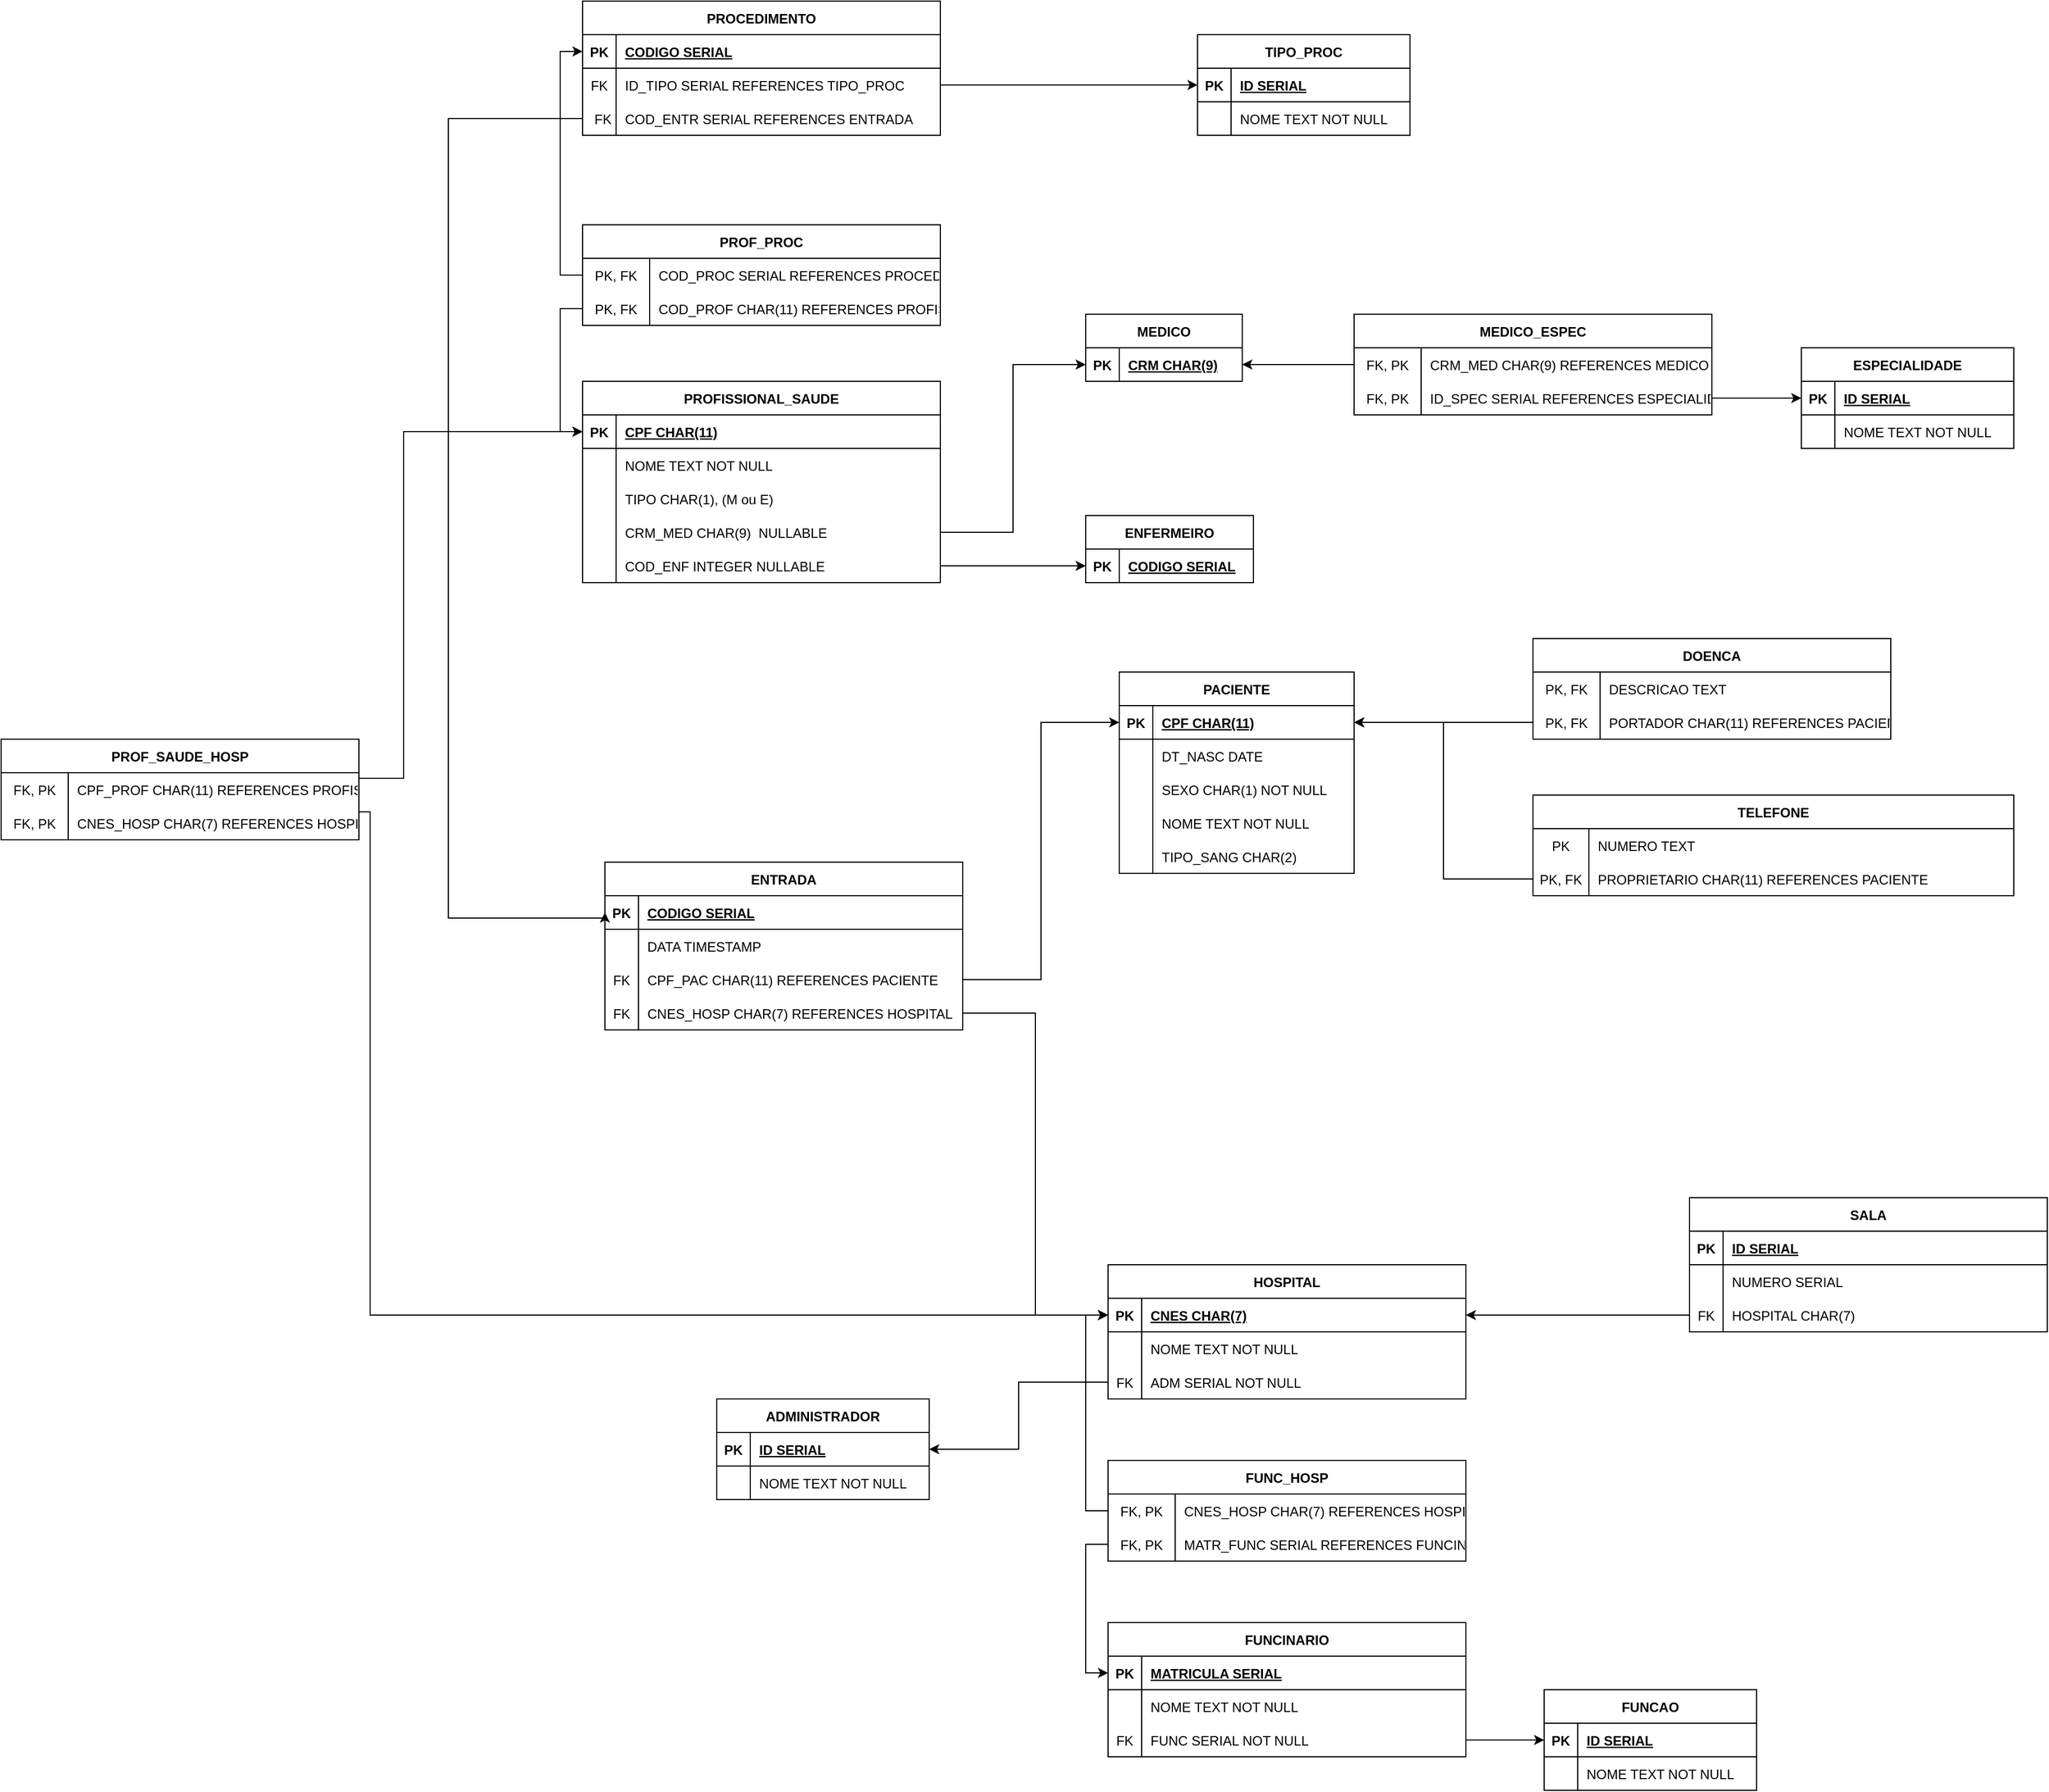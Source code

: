 <mxfile version="28.2.7">
  <diagram name="Page-1" id="NEicFo82ytGSuzol4qnd">
    <mxGraphModel dx="547" dy="265" grid="1" gridSize="10" guides="1" tooltips="1" connect="1" arrows="1" fold="1" page="1" pageScale="1" pageWidth="10000" pageHeight="10000" math="0" shadow="0">
      <root>
        <mxCell id="0" />
        <mxCell id="1" parent="0" />
        <mxCell id="rrz286oqD-AYCYfyKSUj-61" value="PACIENTE" style="shape=table;startSize=30;container=1;collapsible=1;childLayout=tableLayout;fixedRows=1;rowLines=0;fontStyle=1;align=center;resizeLast=1;" vertex="1" parent="1">
          <mxGeometry x="1080" y="1020" width="210" height="180" as="geometry" />
        </mxCell>
        <mxCell id="rrz286oqD-AYCYfyKSUj-62" value="" style="shape=tableRow;horizontal=0;startSize=0;swimlaneHead=0;swimlaneBody=0;fillColor=none;collapsible=0;dropTarget=0;points=[[0,0.5],[1,0.5]];portConstraint=eastwest;strokeColor=inherit;top=0;left=0;right=0;bottom=1;" vertex="1" parent="rrz286oqD-AYCYfyKSUj-61">
          <mxGeometry y="30" width="210" height="30" as="geometry" />
        </mxCell>
        <mxCell id="rrz286oqD-AYCYfyKSUj-63" value="PK" style="shape=partialRectangle;overflow=hidden;connectable=0;fillColor=none;strokeColor=inherit;top=0;left=0;bottom=0;right=0;fontStyle=1;" vertex="1" parent="rrz286oqD-AYCYfyKSUj-62">
          <mxGeometry width="30" height="30" as="geometry">
            <mxRectangle width="30" height="30" as="alternateBounds" />
          </mxGeometry>
        </mxCell>
        <mxCell id="rrz286oqD-AYCYfyKSUj-64" value="CPF CHAR(11) " style="shape=partialRectangle;overflow=hidden;connectable=0;fillColor=none;align=left;strokeColor=inherit;top=0;left=0;bottom=0;right=0;spacingLeft=6;fontStyle=5;" vertex="1" parent="rrz286oqD-AYCYfyKSUj-62">
          <mxGeometry x="30" width="180" height="30" as="geometry">
            <mxRectangle width="180" height="30" as="alternateBounds" />
          </mxGeometry>
        </mxCell>
        <mxCell id="rrz286oqD-AYCYfyKSUj-65" value="" style="shape=tableRow;horizontal=0;startSize=0;swimlaneHead=0;swimlaneBody=0;fillColor=none;collapsible=0;dropTarget=0;points=[[0,0.5],[1,0.5]];portConstraint=eastwest;strokeColor=inherit;top=0;left=0;right=0;bottom=0;" vertex="1" parent="rrz286oqD-AYCYfyKSUj-61">
          <mxGeometry y="60" width="210" height="30" as="geometry" />
        </mxCell>
        <mxCell id="rrz286oqD-AYCYfyKSUj-66" value="" style="shape=partialRectangle;overflow=hidden;connectable=0;fillColor=none;strokeColor=inherit;top=0;left=0;bottom=0;right=0;" vertex="1" parent="rrz286oqD-AYCYfyKSUj-65">
          <mxGeometry width="30" height="30" as="geometry">
            <mxRectangle width="30" height="30" as="alternateBounds" />
          </mxGeometry>
        </mxCell>
        <mxCell id="rrz286oqD-AYCYfyKSUj-67" value="DT_NASC DATE" style="shape=partialRectangle;overflow=hidden;connectable=0;fillColor=none;align=left;strokeColor=inherit;top=0;left=0;bottom=0;right=0;spacingLeft=6;" vertex="1" parent="rrz286oqD-AYCYfyKSUj-65">
          <mxGeometry x="30" width="180" height="30" as="geometry">
            <mxRectangle width="180" height="30" as="alternateBounds" />
          </mxGeometry>
        </mxCell>
        <mxCell id="rrz286oqD-AYCYfyKSUj-68" value="" style="shape=tableRow;horizontal=0;startSize=0;swimlaneHead=0;swimlaneBody=0;fillColor=none;collapsible=0;dropTarget=0;points=[[0,0.5],[1,0.5]];portConstraint=eastwest;strokeColor=inherit;top=0;left=0;right=0;bottom=0;" vertex="1" parent="rrz286oqD-AYCYfyKSUj-61">
          <mxGeometry y="90" width="210" height="30" as="geometry" />
        </mxCell>
        <mxCell id="rrz286oqD-AYCYfyKSUj-69" value="" style="shape=partialRectangle;overflow=hidden;connectable=0;fillColor=none;strokeColor=inherit;top=0;left=0;bottom=0;right=0;" vertex="1" parent="rrz286oqD-AYCYfyKSUj-68">
          <mxGeometry width="30" height="30" as="geometry">
            <mxRectangle width="30" height="30" as="alternateBounds" />
          </mxGeometry>
        </mxCell>
        <mxCell id="rrz286oqD-AYCYfyKSUj-70" value="SEXO CHAR(1) NOT NULL" style="shape=partialRectangle;overflow=hidden;connectable=0;fillColor=none;align=left;strokeColor=inherit;top=0;left=0;bottom=0;right=0;spacingLeft=6;" vertex="1" parent="rrz286oqD-AYCYfyKSUj-68">
          <mxGeometry x="30" width="180" height="30" as="geometry">
            <mxRectangle width="180" height="30" as="alternateBounds" />
          </mxGeometry>
        </mxCell>
        <mxCell id="rrz286oqD-AYCYfyKSUj-71" value="" style="shape=tableRow;horizontal=0;startSize=0;swimlaneHead=0;swimlaneBody=0;fillColor=none;collapsible=0;dropTarget=0;points=[[0,0.5],[1,0.5]];portConstraint=eastwest;strokeColor=inherit;top=0;left=0;right=0;bottom=0;" vertex="1" parent="rrz286oqD-AYCYfyKSUj-61">
          <mxGeometry y="120" width="210" height="30" as="geometry" />
        </mxCell>
        <mxCell id="rrz286oqD-AYCYfyKSUj-72" value="" style="shape=partialRectangle;overflow=hidden;connectable=0;fillColor=none;strokeColor=inherit;top=0;left=0;bottom=0;right=0;" vertex="1" parent="rrz286oqD-AYCYfyKSUj-71">
          <mxGeometry width="30" height="30" as="geometry">
            <mxRectangle width="30" height="30" as="alternateBounds" />
          </mxGeometry>
        </mxCell>
        <mxCell id="rrz286oqD-AYCYfyKSUj-73" value="NOME TEXT NOT NULL" style="shape=partialRectangle;overflow=hidden;connectable=0;fillColor=none;align=left;strokeColor=inherit;top=0;left=0;bottom=0;right=0;spacingLeft=6;" vertex="1" parent="rrz286oqD-AYCYfyKSUj-71">
          <mxGeometry x="30" width="180" height="30" as="geometry">
            <mxRectangle width="180" height="30" as="alternateBounds" />
          </mxGeometry>
        </mxCell>
        <mxCell id="rrz286oqD-AYCYfyKSUj-74" value="" style="shape=tableRow;horizontal=0;startSize=0;swimlaneHead=0;swimlaneBody=0;fillColor=none;collapsible=0;dropTarget=0;points=[[0,0.5],[1,0.5]];portConstraint=eastwest;strokeColor=inherit;top=0;left=0;right=0;bottom=0;" vertex="1" parent="rrz286oqD-AYCYfyKSUj-61">
          <mxGeometry y="150" width="210" height="30" as="geometry" />
        </mxCell>
        <mxCell id="rrz286oqD-AYCYfyKSUj-75" value="" style="shape=partialRectangle;overflow=hidden;connectable=0;fillColor=none;strokeColor=inherit;top=0;left=0;bottom=0;right=0;" vertex="1" parent="rrz286oqD-AYCYfyKSUj-74">
          <mxGeometry width="30" height="30" as="geometry">
            <mxRectangle width="30" height="30" as="alternateBounds" />
          </mxGeometry>
        </mxCell>
        <mxCell id="rrz286oqD-AYCYfyKSUj-76" value="TIPO_SANG CHAR(2)" style="shape=partialRectangle;overflow=hidden;connectable=0;fillColor=none;align=left;strokeColor=inherit;top=0;left=0;bottom=0;right=0;spacingLeft=6;" vertex="1" parent="rrz286oqD-AYCYfyKSUj-74">
          <mxGeometry x="30" width="180" height="30" as="geometry">
            <mxRectangle width="180" height="30" as="alternateBounds" />
          </mxGeometry>
        </mxCell>
        <mxCell id="rrz286oqD-AYCYfyKSUj-77" value="TELEFONE" style="shape=table;startSize=30;container=1;collapsible=1;childLayout=tableLayout;fixedRows=1;rowLines=0;fontStyle=1;align=center;resizeLast=1;" vertex="1" parent="1">
          <mxGeometry x="1450" y="1130" width="430" height="90" as="geometry" />
        </mxCell>
        <mxCell id="rrz286oqD-AYCYfyKSUj-78" value="" style="shape=tableRow;horizontal=0;startSize=0;swimlaneHead=0;swimlaneBody=0;fillColor=none;collapsible=0;dropTarget=0;points=[[0,0.5],[1,0.5]];portConstraint=eastwest;strokeColor=inherit;top=0;left=0;right=0;bottom=0;" vertex="1" parent="rrz286oqD-AYCYfyKSUj-77">
          <mxGeometry y="30" width="430" height="30" as="geometry" />
        </mxCell>
        <mxCell id="rrz286oqD-AYCYfyKSUj-79" value="PK" style="shape=partialRectangle;overflow=hidden;connectable=0;fillColor=none;strokeColor=inherit;top=0;left=0;bottom=0;right=0;" vertex="1" parent="rrz286oqD-AYCYfyKSUj-78">
          <mxGeometry width="50" height="30" as="geometry">
            <mxRectangle width="50" height="30" as="alternateBounds" />
          </mxGeometry>
        </mxCell>
        <mxCell id="rrz286oqD-AYCYfyKSUj-80" value="NUMERO TEXT" style="shape=partialRectangle;overflow=hidden;connectable=0;fillColor=none;align=left;strokeColor=inherit;top=0;left=0;bottom=0;right=0;spacingLeft=6;" vertex="1" parent="rrz286oqD-AYCYfyKSUj-78">
          <mxGeometry x="50" width="380" height="30" as="geometry">
            <mxRectangle width="380" height="30" as="alternateBounds" />
          </mxGeometry>
        </mxCell>
        <mxCell id="rrz286oqD-AYCYfyKSUj-81" value="" style="shape=tableRow;horizontal=0;startSize=0;swimlaneHead=0;swimlaneBody=0;fillColor=none;collapsible=0;dropTarget=0;points=[[0,0.5],[1,0.5]];portConstraint=eastwest;strokeColor=inherit;top=0;left=0;right=0;bottom=0;" vertex="1" parent="rrz286oqD-AYCYfyKSUj-77">
          <mxGeometry y="60" width="430" height="30" as="geometry" />
        </mxCell>
        <mxCell id="rrz286oqD-AYCYfyKSUj-82" value="PK, FK" style="shape=partialRectangle;overflow=hidden;connectable=0;fillColor=none;strokeColor=inherit;top=0;left=0;bottom=0;right=0;" vertex="1" parent="rrz286oqD-AYCYfyKSUj-81">
          <mxGeometry width="50" height="30" as="geometry">
            <mxRectangle width="50" height="30" as="alternateBounds" />
          </mxGeometry>
        </mxCell>
        <mxCell id="rrz286oqD-AYCYfyKSUj-83" value="PROPRIETARIO CHAR(11) REFERENCES PACIENTE" style="shape=partialRectangle;overflow=hidden;connectable=0;fillColor=none;align=left;strokeColor=inherit;top=0;left=0;bottom=0;right=0;spacingLeft=6;" vertex="1" parent="rrz286oqD-AYCYfyKSUj-81">
          <mxGeometry x="50" width="380" height="30" as="geometry">
            <mxRectangle width="380" height="30" as="alternateBounds" />
          </mxGeometry>
        </mxCell>
        <mxCell id="rrz286oqD-AYCYfyKSUj-84" value="DOENCA" style="shape=table;startSize=30;container=1;collapsible=1;childLayout=tableLayout;fixedRows=1;rowLines=0;fontStyle=1;align=center;resizeLast=1;" vertex="1" parent="1">
          <mxGeometry x="1450" y="990" width="320" height="90" as="geometry" />
        </mxCell>
        <mxCell id="rrz286oqD-AYCYfyKSUj-85" value="" style="shape=tableRow;horizontal=0;startSize=0;swimlaneHead=0;swimlaneBody=0;fillColor=none;collapsible=0;dropTarget=0;points=[[0,0.5],[1,0.5]];portConstraint=eastwest;strokeColor=inherit;top=0;left=0;right=0;bottom=0;" vertex="1" parent="rrz286oqD-AYCYfyKSUj-84">
          <mxGeometry y="30" width="320" height="30" as="geometry" />
        </mxCell>
        <mxCell id="rrz286oqD-AYCYfyKSUj-86" value="PK, FK" style="shape=partialRectangle;overflow=hidden;connectable=0;fillColor=none;strokeColor=inherit;top=0;left=0;bottom=0;right=0;" vertex="1" parent="rrz286oqD-AYCYfyKSUj-85">
          <mxGeometry width="60" height="30" as="geometry">
            <mxRectangle width="60" height="30" as="alternateBounds" />
          </mxGeometry>
        </mxCell>
        <mxCell id="rrz286oqD-AYCYfyKSUj-87" value="DESCRICAO TEXT" style="shape=partialRectangle;overflow=hidden;connectable=0;fillColor=none;align=left;strokeColor=inherit;top=0;left=0;bottom=0;right=0;spacingLeft=6;" vertex="1" parent="rrz286oqD-AYCYfyKSUj-85">
          <mxGeometry x="60" width="260" height="30" as="geometry">
            <mxRectangle width="260" height="30" as="alternateBounds" />
          </mxGeometry>
        </mxCell>
        <mxCell id="rrz286oqD-AYCYfyKSUj-88" value="" style="shape=tableRow;horizontal=0;startSize=0;swimlaneHead=0;swimlaneBody=0;fillColor=none;collapsible=0;dropTarget=0;points=[[0,0.5],[1,0.5]];portConstraint=eastwest;strokeColor=inherit;top=0;left=0;right=0;bottom=0;" vertex="1" parent="rrz286oqD-AYCYfyKSUj-84">
          <mxGeometry y="60" width="320" height="30" as="geometry" />
        </mxCell>
        <mxCell id="rrz286oqD-AYCYfyKSUj-89" value="PK, FK" style="shape=partialRectangle;overflow=hidden;connectable=0;fillColor=none;strokeColor=inherit;top=0;left=0;bottom=0;right=0;" vertex="1" parent="rrz286oqD-AYCYfyKSUj-88">
          <mxGeometry width="60" height="30" as="geometry">
            <mxRectangle width="60" height="30" as="alternateBounds" />
          </mxGeometry>
        </mxCell>
        <mxCell id="rrz286oqD-AYCYfyKSUj-90" value="PORTADOR CHAR(11) REFERENCES PACIENTE" style="shape=partialRectangle;overflow=hidden;connectable=0;fillColor=none;align=left;strokeColor=inherit;top=0;left=0;bottom=0;right=0;spacingLeft=6;" vertex="1" parent="rrz286oqD-AYCYfyKSUj-88">
          <mxGeometry x="60" width="260" height="30" as="geometry">
            <mxRectangle width="260" height="30" as="alternateBounds" />
          </mxGeometry>
        </mxCell>
        <mxCell id="rrz286oqD-AYCYfyKSUj-91" value="FUNCAO" style="shape=table;startSize=30;container=1;collapsible=1;childLayout=tableLayout;fixedRows=1;rowLines=0;fontStyle=1;align=center;resizeLast=1;" vertex="1" parent="1">
          <mxGeometry x="1460" y="1930" width="190" height="90" as="geometry" />
        </mxCell>
        <mxCell id="rrz286oqD-AYCYfyKSUj-92" value="" style="shape=tableRow;horizontal=0;startSize=0;swimlaneHead=0;swimlaneBody=0;fillColor=none;collapsible=0;dropTarget=0;points=[[0,0.5],[1,0.5]];portConstraint=eastwest;strokeColor=inherit;top=0;left=0;right=0;bottom=1;" vertex="1" parent="rrz286oqD-AYCYfyKSUj-91">
          <mxGeometry y="30" width="190" height="30" as="geometry" />
        </mxCell>
        <mxCell id="rrz286oqD-AYCYfyKSUj-93" value="PK" style="shape=partialRectangle;overflow=hidden;connectable=0;fillColor=none;strokeColor=inherit;top=0;left=0;bottom=0;right=0;fontStyle=1;" vertex="1" parent="rrz286oqD-AYCYfyKSUj-92">
          <mxGeometry width="30" height="30" as="geometry">
            <mxRectangle width="30" height="30" as="alternateBounds" />
          </mxGeometry>
        </mxCell>
        <mxCell id="rrz286oqD-AYCYfyKSUj-94" value="ID SERIAL " style="shape=partialRectangle;overflow=hidden;connectable=0;fillColor=none;align=left;strokeColor=inherit;top=0;left=0;bottom=0;right=0;spacingLeft=6;fontStyle=5;" vertex="1" parent="rrz286oqD-AYCYfyKSUj-92">
          <mxGeometry x="30" width="160" height="30" as="geometry">
            <mxRectangle width="160" height="30" as="alternateBounds" />
          </mxGeometry>
        </mxCell>
        <mxCell id="rrz286oqD-AYCYfyKSUj-95" value="" style="shape=tableRow;horizontal=0;startSize=0;swimlaneHead=0;swimlaneBody=0;fillColor=none;collapsible=0;dropTarget=0;points=[[0,0.5],[1,0.5]];portConstraint=eastwest;strokeColor=inherit;top=0;left=0;right=0;bottom=0;" vertex="1" parent="rrz286oqD-AYCYfyKSUj-91">
          <mxGeometry y="60" width="190" height="30" as="geometry" />
        </mxCell>
        <mxCell id="rrz286oqD-AYCYfyKSUj-96" value="" style="shape=partialRectangle;overflow=hidden;connectable=0;fillColor=none;strokeColor=inherit;top=0;left=0;bottom=0;right=0;" vertex="1" parent="rrz286oqD-AYCYfyKSUj-95">
          <mxGeometry width="30" height="30" as="geometry">
            <mxRectangle width="30" height="30" as="alternateBounds" />
          </mxGeometry>
        </mxCell>
        <mxCell id="rrz286oqD-AYCYfyKSUj-97" value="NOME TEXT NOT NULL" style="shape=partialRectangle;overflow=hidden;connectable=0;fillColor=none;align=left;strokeColor=inherit;top=0;left=0;bottom=0;right=0;spacingLeft=6;" vertex="1" parent="rrz286oqD-AYCYfyKSUj-95">
          <mxGeometry x="30" width="160" height="30" as="geometry">
            <mxRectangle width="160" height="30" as="alternateBounds" />
          </mxGeometry>
        </mxCell>
        <mxCell id="rrz286oqD-AYCYfyKSUj-98" value="ADMINISTRADOR" style="shape=table;startSize=30;container=1;collapsible=1;childLayout=tableLayout;fixedRows=1;rowLines=0;fontStyle=1;align=center;resizeLast=1;" vertex="1" parent="1">
          <mxGeometry x="720" y="1670" width="190" height="90" as="geometry" />
        </mxCell>
        <mxCell id="rrz286oqD-AYCYfyKSUj-99" value="" style="shape=tableRow;horizontal=0;startSize=0;swimlaneHead=0;swimlaneBody=0;fillColor=none;collapsible=0;dropTarget=0;points=[[0,0.5],[1,0.5]];portConstraint=eastwest;strokeColor=inherit;top=0;left=0;right=0;bottom=1;" vertex="1" parent="rrz286oqD-AYCYfyKSUj-98">
          <mxGeometry y="30" width="190" height="30" as="geometry" />
        </mxCell>
        <mxCell id="rrz286oqD-AYCYfyKSUj-100" value="PK" style="shape=partialRectangle;overflow=hidden;connectable=0;fillColor=none;strokeColor=inherit;top=0;left=0;bottom=0;right=0;fontStyle=1;" vertex="1" parent="rrz286oqD-AYCYfyKSUj-99">
          <mxGeometry width="30" height="30" as="geometry">
            <mxRectangle width="30" height="30" as="alternateBounds" />
          </mxGeometry>
        </mxCell>
        <mxCell id="rrz286oqD-AYCYfyKSUj-101" value="ID SERIAL " style="shape=partialRectangle;overflow=hidden;connectable=0;fillColor=none;align=left;strokeColor=inherit;top=0;left=0;bottom=0;right=0;spacingLeft=6;fontStyle=5;" vertex="1" parent="rrz286oqD-AYCYfyKSUj-99">
          <mxGeometry x="30" width="160" height="30" as="geometry">
            <mxRectangle width="160" height="30" as="alternateBounds" />
          </mxGeometry>
        </mxCell>
        <mxCell id="rrz286oqD-AYCYfyKSUj-102" value="" style="shape=tableRow;horizontal=0;startSize=0;swimlaneHead=0;swimlaneBody=0;fillColor=none;collapsible=0;dropTarget=0;points=[[0,0.5],[1,0.5]];portConstraint=eastwest;strokeColor=inherit;top=0;left=0;right=0;bottom=0;" vertex="1" parent="rrz286oqD-AYCYfyKSUj-98">
          <mxGeometry y="60" width="190" height="30" as="geometry" />
        </mxCell>
        <mxCell id="rrz286oqD-AYCYfyKSUj-103" value="" style="shape=partialRectangle;overflow=hidden;connectable=0;fillColor=none;strokeColor=inherit;top=0;left=0;bottom=0;right=0;" vertex="1" parent="rrz286oqD-AYCYfyKSUj-102">
          <mxGeometry width="30" height="30" as="geometry">
            <mxRectangle width="30" height="30" as="alternateBounds" />
          </mxGeometry>
        </mxCell>
        <mxCell id="rrz286oqD-AYCYfyKSUj-104" value="NOME TEXT NOT NULL" style="shape=partialRectangle;overflow=hidden;connectable=0;fillColor=none;align=left;strokeColor=inherit;top=0;left=0;bottom=0;right=0;spacingLeft=6;" vertex="1" parent="rrz286oqD-AYCYfyKSUj-102">
          <mxGeometry x="30" width="160" height="30" as="geometry">
            <mxRectangle width="160" height="30" as="alternateBounds" />
          </mxGeometry>
        </mxCell>
        <mxCell id="rrz286oqD-AYCYfyKSUj-105" value="HOSPITAL" style="shape=table;startSize=30;container=1;collapsible=1;childLayout=tableLayout;fixedRows=1;rowLines=0;fontStyle=1;align=center;resizeLast=1;" vertex="1" parent="1">
          <mxGeometry x="1070" y="1550" width="320" height="120" as="geometry" />
        </mxCell>
        <mxCell id="rrz286oqD-AYCYfyKSUj-106" value="" style="shape=tableRow;horizontal=0;startSize=0;swimlaneHead=0;swimlaneBody=0;fillColor=none;collapsible=0;dropTarget=0;points=[[0,0.5],[1,0.5]];portConstraint=eastwest;strokeColor=inherit;top=0;left=0;right=0;bottom=1;" vertex="1" parent="rrz286oqD-AYCYfyKSUj-105">
          <mxGeometry y="30" width="320" height="30" as="geometry" />
        </mxCell>
        <mxCell id="rrz286oqD-AYCYfyKSUj-107" value="PK" style="shape=partialRectangle;overflow=hidden;connectable=0;fillColor=none;strokeColor=inherit;top=0;left=0;bottom=0;right=0;fontStyle=1;" vertex="1" parent="rrz286oqD-AYCYfyKSUj-106">
          <mxGeometry width="30" height="30" as="geometry">
            <mxRectangle width="30" height="30" as="alternateBounds" />
          </mxGeometry>
        </mxCell>
        <mxCell id="rrz286oqD-AYCYfyKSUj-108" value="CNES CHAR(7) " style="shape=partialRectangle;overflow=hidden;connectable=0;fillColor=none;align=left;strokeColor=inherit;top=0;left=0;bottom=0;right=0;spacingLeft=6;fontStyle=5;" vertex="1" parent="rrz286oqD-AYCYfyKSUj-106">
          <mxGeometry x="30" width="290" height="30" as="geometry">
            <mxRectangle width="290" height="30" as="alternateBounds" />
          </mxGeometry>
        </mxCell>
        <mxCell id="rrz286oqD-AYCYfyKSUj-109" value="" style="shape=tableRow;horizontal=0;startSize=0;swimlaneHead=0;swimlaneBody=0;fillColor=none;collapsible=0;dropTarget=0;points=[[0,0.5],[1,0.5]];portConstraint=eastwest;strokeColor=inherit;top=0;left=0;right=0;bottom=0;" vertex="1" parent="rrz286oqD-AYCYfyKSUj-105">
          <mxGeometry y="60" width="320" height="30" as="geometry" />
        </mxCell>
        <mxCell id="rrz286oqD-AYCYfyKSUj-110" value="" style="shape=partialRectangle;overflow=hidden;connectable=0;fillColor=none;strokeColor=inherit;top=0;left=0;bottom=0;right=0;" vertex="1" parent="rrz286oqD-AYCYfyKSUj-109">
          <mxGeometry width="30" height="30" as="geometry">
            <mxRectangle width="30" height="30" as="alternateBounds" />
          </mxGeometry>
        </mxCell>
        <mxCell id="rrz286oqD-AYCYfyKSUj-111" value="NOME TEXT NOT NULL" style="shape=partialRectangle;overflow=hidden;connectable=0;fillColor=none;align=left;strokeColor=inherit;top=0;left=0;bottom=0;right=0;spacingLeft=6;" vertex="1" parent="rrz286oqD-AYCYfyKSUj-109">
          <mxGeometry x="30" width="290" height="30" as="geometry">
            <mxRectangle width="290" height="30" as="alternateBounds" />
          </mxGeometry>
        </mxCell>
        <mxCell id="rrz286oqD-AYCYfyKSUj-112" value="" style="shape=tableRow;horizontal=0;startSize=0;swimlaneHead=0;swimlaneBody=0;fillColor=none;collapsible=0;dropTarget=0;points=[[0,0.5],[1,0.5]];portConstraint=eastwest;strokeColor=inherit;top=0;left=0;right=0;bottom=0;" vertex="1" parent="rrz286oqD-AYCYfyKSUj-105">
          <mxGeometry y="90" width="320" height="30" as="geometry" />
        </mxCell>
        <mxCell id="rrz286oqD-AYCYfyKSUj-113" value="FK" style="shape=partialRectangle;overflow=hidden;connectable=0;fillColor=none;strokeColor=inherit;top=0;left=0;bottom=0;right=0;" vertex="1" parent="rrz286oqD-AYCYfyKSUj-112">
          <mxGeometry width="30" height="30" as="geometry">
            <mxRectangle width="30" height="30" as="alternateBounds" />
          </mxGeometry>
        </mxCell>
        <mxCell id="rrz286oqD-AYCYfyKSUj-114" value="ADM SERIAL NOT NULL" style="shape=partialRectangle;overflow=hidden;connectable=0;fillColor=none;align=left;strokeColor=inherit;top=0;left=0;bottom=0;right=0;spacingLeft=6;" vertex="1" parent="rrz286oqD-AYCYfyKSUj-112">
          <mxGeometry x="30" width="290" height="30" as="geometry">
            <mxRectangle width="290" height="30" as="alternateBounds" />
          </mxGeometry>
        </mxCell>
        <mxCell id="rrz286oqD-AYCYfyKSUj-118" value="SALA" style="shape=table;startSize=30;container=1;collapsible=1;childLayout=tableLayout;fixedRows=1;rowLines=0;fontStyle=1;align=center;resizeLast=1;" vertex="1" parent="1">
          <mxGeometry x="1590" y="1490" width="320" height="120" as="geometry" />
        </mxCell>
        <mxCell id="rrz286oqD-AYCYfyKSUj-119" value="" style="shape=tableRow;horizontal=0;startSize=0;swimlaneHead=0;swimlaneBody=0;fillColor=none;collapsible=0;dropTarget=0;points=[[0,0.5],[1,0.5]];portConstraint=eastwest;strokeColor=inherit;top=0;left=0;right=0;bottom=1;" vertex="1" parent="rrz286oqD-AYCYfyKSUj-118">
          <mxGeometry y="30" width="320" height="30" as="geometry" />
        </mxCell>
        <mxCell id="rrz286oqD-AYCYfyKSUj-120" value="PK" style="shape=partialRectangle;overflow=hidden;connectable=0;fillColor=none;strokeColor=inherit;top=0;left=0;bottom=0;right=0;fontStyle=1;" vertex="1" parent="rrz286oqD-AYCYfyKSUj-119">
          <mxGeometry width="30" height="30" as="geometry">
            <mxRectangle width="30" height="30" as="alternateBounds" />
          </mxGeometry>
        </mxCell>
        <mxCell id="rrz286oqD-AYCYfyKSUj-121" value="ID SERIAL " style="shape=partialRectangle;overflow=hidden;connectable=0;fillColor=none;align=left;strokeColor=inherit;top=0;left=0;bottom=0;right=0;spacingLeft=6;fontStyle=5;" vertex="1" parent="rrz286oqD-AYCYfyKSUj-119">
          <mxGeometry x="30" width="290" height="30" as="geometry">
            <mxRectangle width="290" height="30" as="alternateBounds" />
          </mxGeometry>
        </mxCell>
        <mxCell id="rrz286oqD-AYCYfyKSUj-122" value="" style="shape=tableRow;horizontal=0;startSize=0;swimlaneHead=0;swimlaneBody=0;fillColor=none;collapsible=0;dropTarget=0;points=[[0,0.5],[1,0.5]];portConstraint=eastwest;strokeColor=inherit;top=0;left=0;right=0;bottom=0;" vertex="1" parent="rrz286oqD-AYCYfyKSUj-118">
          <mxGeometry y="60" width="320" height="30" as="geometry" />
        </mxCell>
        <mxCell id="rrz286oqD-AYCYfyKSUj-123" value="" style="shape=partialRectangle;overflow=hidden;connectable=0;fillColor=none;strokeColor=inherit;top=0;left=0;bottom=0;right=0;" vertex="1" parent="rrz286oqD-AYCYfyKSUj-122">
          <mxGeometry width="30" height="30" as="geometry">
            <mxRectangle width="30" height="30" as="alternateBounds" />
          </mxGeometry>
        </mxCell>
        <mxCell id="rrz286oqD-AYCYfyKSUj-124" value="NUMERO SERIAL" style="shape=partialRectangle;overflow=hidden;connectable=0;fillColor=none;align=left;strokeColor=inherit;top=0;left=0;bottom=0;right=0;spacingLeft=6;" vertex="1" parent="rrz286oqD-AYCYfyKSUj-122">
          <mxGeometry x="30" width="290" height="30" as="geometry">
            <mxRectangle width="290" height="30" as="alternateBounds" />
          </mxGeometry>
        </mxCell>
        <mxCell id="rrz286oqD-AYCYfyKSUj-125" value="" style="shape=tableRow;horizontal=0;startSize=0;swimlaneHead=0;swimlaneBody=0;fillColor=none;collapsible=0;dropTarget=0;points=[[0,0.5],[1,0.5]];portConstraint=eastwest;strokeColor=inherit;top=0;left=0;right=0;bottom=0;" vertex="1" parent="rrz286oqD-AYCYfyKSUj-118">
          <mxGeometry y="90" width="320" height="30" as="geometry" />
        </mxCell>
        <mxCell id="rrz286oqD-AYCYfyKSUj-126" value="FK" style="shape=partialRectangle;overflow=hidden;connectable=0;fillColor=none;strokeColor=inherit;top=0;left=0;bottom=0;right=0;" vertex="1" parent="rrz286oqD-AYCYfyKSUj-125">
          <mxGeometry width="30" height="30" as="geometry">
            <mxRectangle width="30" height="30" as="alternateBounds" />
          </mxGeometry>
        </mxCell>
        <mxCell id="rrz286oqD-AYCYfyKSUj-127" value="HOSPITAL CHAR(7)" style="shape=partialRectangle;overflow=hidden;connectable=0;fillColor=none;align=left;strokeColor=inherit;top=0;left=0;bottom=0;right=0;spacingLeft=6;" vertex="1" parent="rrz286oqD-AYCYfyKSUj-125">
          <mxGeometry x="30" width="290" height="30" as="geometry">
            <mxRectangle width="290" height="30" as="alternateBounds" />
          </mxGeometry>
        </mxCell>
        <mxCell id="rrz286oqD-AYCYfyKSUj-131" value="FUNCINARIO" style="shape=table;startSize=30;container=1;collapsible=1;childLayout=tableLayout;fixedRows=1;rowLines=0;fontStyle=1;align=center;resizeLast=1;" vertex="1" parent="1">
          <mxGeometry x="1070" y="1870" width="320" height="120" as="geometry" />
        </mxCell>
        <mxCell id="rrz286oqD-AYCYfyKSUj-132" value="" style="shape=tableRow;horizontal=0;startSize=0;swimlaneHead=0;swimlaneBody=0;fillColor=none;collapsible=0;dropTarget=0;points=[[0,0.5],[1,0.5]];portConstraint=eastwest;strokeColor=inherit;top=0;left=0;right=0;bottom=1;" vertex="1" parent="rrz286oqD-AYCYfyKSUj-131">
          <mxGeometry y="30" width="320" height="30" as="geometry" />
        </mxCell>
        <mxCell id="rrz286oqD-AYCYfyKSUj-133" value="PK" style="shape=partialRectangle;overflow=hidden;connectable=0;fillColor=none;strokeColor=inherit;top=0;left=0;bottom=0;right=0;fontStyle=1;" vertex="1" parent="rrz286oqD-AYCYfyKSUj-132">
          <mxGeometry width="30" height="30" as="geometry">
            <mxRectangle width="30" height="30" as="alternateBounds" />
          </mxGeometry>
        </mxCell>
        <mxCell id="rrz286oqD-AYCYfyKSUj-134" value="MATRICULA SERIAL " style="shape=partialRectangle;overflow=hidden;connectable=0;fillColor=none;align=left;strokeColor=inherit;top=0;left=0;bottom=0;right=0;spacingLeft=6;fontStyle=5;" vertex="1" parent="rrz286oqD-AYCYfyKSUj-132">
          <mxGeometry x="30" width="290" height="30" as="geometry">
            <mxRectangle width="290" height="30" as="alternateBounds" />
          </mxGeometry>
        </mxCell>
        <mxCell id="rrz286oqD-AYCYfyKSUj-135" value="" style="shape=tableRow;horizontal=0;startSize=0;swimlaneHead=0;swimlaneBody=0;fillColor=none;collapsible=0;dropTarget=0;points=[[0,0.5],[1,0.5]];portConstraint=eastwest;strokeColor=inherit;top=0;left=0;right=0;bottom=0;" vertex="1" parent="rrz286oqD-AYCYfyKSUj-131">
          <mxGeometry y="60" width="320" height="30" as="geometry" />
        </mxCell>
        <mxCell id="rrz286oqD-AYCYfyKSUj-136" value="" style="shape=partialRectangle;overflow=hidden;connectable=0;fillColor=none;strokeColor=inherit;top=0;left=0;bottom=0;right=0;" vertex="1" parent="rrz286oqD-AYCYfyKSUj-135">
          <mxGeometry width="30" height="30" as="geometry">
            <mxRectangle width="30" height="30" as="alternateBounds" />
          </mxGeometry>
        </mxCell>
        <mxCell id="rrz286oqD-AYCYfyKSUj-137" value="NOME TEXT NOT NULL" style="shape=partialRectangle;overflow=hidden;connectable=0;fillColor=none;align=left;strokeColor=inherit;top=0;left=0;bottom=0;right=0;spacingLeft=6;" vertex="1" parent="rrz286oqD-AYCYfyKSUj-135">
          <mxGeometry x="30" width="290" height="30" as="geometry">
            <mxRectangle width="290" height="30" as="alternateBounds" />
          </mxGeometry>
        </mxCell>
        <mxCell id="rrz286oqD-AYCYfyKSUj-138" value="" style="shape=tableRow;horizontal=0;startSize=0;swimlaneHead=0;swimlaneBody=0;fillColor=none;collapsible=0;dropTarget=0;points=[[0,0.5],[1,0.5]];portConstraint=eastwest;strokeColor=inherit;top=0;left=0;right=0;bottom=0;" vertex="1" parent="rrz286oqD-AYCYfyKSUj-131">
          <mxGeometry y="90" width="320" height="30" as="geometry" />
        </mxCell>
        <mxCell id="rrz286oqD-AYCYfyKSUj-139" value="FK" style="shape=partialRectangle;overflow=hidden;connectable=0;fillColor=none;strokeColor=inherit;top=0;left=0;bottom=0;right=0;" vertex="1" parent="rrz286oqD-AYCYfyKSUj-138">
          <mxGeometry width="30" height="30" as="geometry">
            <mxRectangle width="30" height="30" as="alternateBounds" />
          </mxGeometry>
        </mxCell>
        <mxCell id="rrz286oqD-AYCYfyKSUj-140" value="FUNC SERIAL NOT NULL" style="shape=partialRectangle;overflow=hidden;connectable=0;fillColor=none;align=left;strokeColor=inherit;top=0;left=0;bottom=0;right=0;spacingLeft=6;" vertex="1" parent="rrz286oqD-AYCYfyKSUj-138">
          <mxGeometry x="30" width="290" height="30" as="geometry">
            <mxRectangle width="290" height="30" as="alternateBounds" />
          </mxGeometry>
        </mxCell>
        <mxCell id="rrz286oqD-AYCYfyKSUj-144" value="MEDICO" style="shape=table;startSize=30;container=1;collapsible=1;childLayout=tableLayout;fixedRows=1;rowLines=0;fontStyle=1;align=center;resizeLast=1;" vertex="1" parent="1">
          <mxGeometry x="1050" y="700" width="140" height="60" as="geometry" />
        </mxCell>
        <mxCell id="rrz286oqD-AYCYfyKSUj-145" value="" style="shape=tableRow;horizontal=0;startSize=0;swimlaneHead=0;swimlaneBody=0;fillColor=none;collapsible=0;dropTarget=0;points=[[0,0.5],[1,0.5]];portConstraint=eastwest;strokeColor=inherit;top=0;left=0;right=0;bottom=1;" vertex="1" parent="rrz286oqD-AYCYfyKSUj-144">
          <mxGeometry y="30" width="140" height="30" as="geometry" />
        </mxCell>
        <mxCell id="rrz286oqD-AYCYfyKSUj-146" value="PK" style="shape=partialRectangle;overflow=hidden;connectable=0;fillColor=none;strokeColor=inherit;top=0;left=0;bottom=0;right=0;fontStyle=1;" vertex="1" parent="rrz286oqD-AYCYfyKSUj-145">
          <mxGeometry width="30" height="30" as="geometry">
            <mxRectangle width="30" height="30" as="alternateBounds" />
          </mxGeometry>
        </mxCell>
        <mxCell id="rrz286oqD-AYCYfyKSUj-147" value="CRM CHAR(9)" style="shape=partialRectangle;overflow=hidden;connectable=0;fillColor=none;align=left;strokeColor=inherit;top=0;left=0;bottom=0;right=0;spacingLeft=6;fontStyle=5;" vertex="1" parent="rrz286oqD-AYCYfyKSUj-145">
          <mxGeometry x="30" width="110" height="30" as="geometry">
            <mxRectangle width="110" height="30" as="alternateBounds" />
          </mxGeometry>
        </mxCell>
        <mxCell id="rrz286oqD-AYCYfyKSUj-148" value="ENFERMEIRO" style="shape=table;startSize=30;container=1;collapsible=1;childLayout=tableLayout;fixedRows=1;rowLines=0;fontStyle=1;align=center;resizeLast=1;" vertex="1" parent="1">
          <mxGeometry x="1050" y="880" width="150" height="60" as="geometry" />
        </mxCell>
        <mxCell id="rrz286oqD-AYCYfyKSUj-149" value="" style="shape=tableRow;horizontal=0;startSize=0;swimlaneHead=0;swimlaneBody=0;fillColor=none;collapsible=0;dropTarget=0;points=[[0,0.5],[1,0.5]];portConstraint=eastwest;strokeColor=inherit;top=0;left=0;right=0;bottom=1;" vertex="1" parent="rrz286oqD-AYCYfyKSUj-148">
          <mxGeometry y="30" width="150" height="30" as="geometry" />
        </mxCell>
        <mxCell id="rrz286oqD-AYCYfyKSUj-150" value="PK" style="shape=partialRectangle;overflow=hidden;connectable=0;fillColor=none;strokeColor=inherit;top=0;left=0;bottom=0;right=0;fontStyle=1;" vertex="1" parent="rrz286oqD-AYCYfyKSUj-149">
          <mxGeometry width="30" height="30" as="geometry">
            <mxRectangle width="30" height="30" as="alternateBounds" />
          </mxGeometry>
        </mxCell>
        <mxCell id="rrz286oqD-AYCYfyKSUj-151" value="CODIGO SERIAL" style="shape=partialRectangle;overflow=hidden;connectable=0;fillColor=none;align=left;strokeColor=inherit;top=0;left=0;bottom=0;right=0;spacingLeft=6;fontStyle=5;" vertex="1" parent="rrz286oqD-AYCYfyKSUj-149">
          <mxGeometry x="30" width="120" height="30" as="geometry">
            <mxRectangle width="120" height="30" as="alternateBounds" />
          </mxGeometry>
        </mxCell>
        <mxCell id="rrz286oqD-AYCYfyKSUj-152" value="ESPECIALIDADE" style="shape=table;startSize=30;container=1;collapsible=1;childLayout=tableLayout;fixedRows=1;rowLines=0;fontStyle=1;align=center;resizeLast=1;" vertex="1" parent="1">
          <mxGeometry x="1690" y="730" width="190" height="90" as="geometry" />
        </mxCell>
        <mxCell id="rrz286oqD-AYCYfyKSUj-153" value="" style="shape=tableRow;horizontal=0;startSize=0;swimlaneHead=0;swimlaneBody=0;fillColor=none;collapsible=0;dropTarget=0;points=[[0,0.5],[1,0.5]];portConstraint=eastwest;strokeColor=inherit;top=0;left=0;right=0;bottom=1;" vertex="1" parent="rrz286oqD-AYCYfyKSUj-152">
          <mxGeometry y="30" width="190" height="30" as="geometry" />
        </mxCell>
        <mxCell id="rrz286oqD-AYCYfyKSUj-154" value="PK" style="shape=partialRectangle;overflow=hidden;connectable=0;fillColor=none;strokeColor=inherit;top=0;left=0;bottom=0;right=0;fontStyle=1;" vertex="1" parent="rrz286oqD-AYCYfyKSUj-153">
          <mxGeometry width="30" height="30" as="geometry">
            <mxRectangle width="30" height="30" as="alternateBounds" />
          </mxGeometry>
        </mxCell>
        <mxCell id="rrz286oqD-AYCYfyKSUj-155" value="ID SERIAL " style="shape=partialRectangle;overflow=hidden;connectable=0;fillColor=none;align=left;strokeColor=inherit;top=0;left=0;bottom=0;right=0;spacingLeft=6;fontStyle=5;" vertex="1" parent="rrz286oqD-AYCYfyKSUj-153">
          <mxGeometry x="30" width="160" height="30" as="geometry">
            <mxRectangle width="160" height="30" as="alternateBounds" />
          </mxGeometry>
        </mxCell>
        <mxCell id="rrz286oqD-AYCYfyKSUj-156" value="" style="shape=tableRow;horizontal=0;startSize=0;swimlaneHead=0;swimlaneBody=0;fillColor=none;collapsible=0;dropTarget=0;points=[[0,0.5],[1,0.5]];portConstraint=eastwest;strokeColor=inherit;top=0;left=0;right=0;bottom=0;" vertex="1" parent="rrz286oqD-AYCYfyKSUj-152">
          <mxGeometry y="60" width="190" height="30" as="geometry" />
        </mxCell>
        <mxCell id="rrz286oqD-AYCYfyKSUj-157" value="" style="shape=partialRectangle;overflow=hidden;connectable=0;fillColor=none;strokeColor=inherit;top=0;left=0;bottom=0;right=0;" vertex="1" parent="rrz286oqD-AYCYfyKSUj-156">
          <mxGeometry width="30" height="30" as="geometry">
            <mxRectangle width="30" height="30" as="alternateBounds" />
          </mxGeometry>
        </mxCell>
        <mxCell id="rrz286oqD-AYCYfyKSUj-158" value="NOME TEXT NOT NULL" style="shape=partialRectangle;overflow=hidden;connectable=0;fillColor=none;align=left;strokeColor=inherit;top=0;left=0;bottom=0;right=0;spacingLeft=6;" vertex="1" parent="rrz286oqD-AYCYfyKSUj-156">
          <mxGeometry x="30" width="160" height="30" as="geometry">
            <mxRectangle width="160" height="30" as="alternateBounds" />
          </mxGeometry>
        </mxCell>
        <mxCell id="rrz286oqD-AYCYfyKSUj-159" value="PROFISSIONAL_SAUDE" style="shape=table;startSize=30;container=1;collapsible=1;childLayout=tableLayout;fixedRows=1;rowLines=0;fontStyle=1;align=center;resizeLast=1;" vertex="1" parent="1">
          <mxGeometry x="600" y="760" width="320" height="180" as="geometry" />
        </mxCell>
        <mxCell id="rrz286oqD-AYCYfyKSUj-160" value="" style="shape=tableRow;horizontal=0;startSize=0;swimlaneHead=0;swimlaneBody=0;fillColor=none;collapsible=0;dropTarget=0;points=[[0,0.5],[1,0.5]];portConstraint=eastwest;strokeColor=inherit;top=0;left=0;right=0;bottom=1;" vertex="1" parent="rrz286oqD-AYCYfyKSUj-159">
          <mxGeometry y="30" width="320" height="30" as="geometry" />
        </mxCell>
        <mxCell id="rrz286oqD-AYCYfyKSUj-161" value="PK" style="shape=partialRectangle;overflow=hidden;connectable=0;fillColor=none;strokeColor=inherit;top=0;left=0;bottom=0;right=0;fontStyle=1;" vertex="1" parent="rrz286oqD-AYCYfyKSUj-160">
          <mxGeometry width="30" height="30" as="geometry">
            <mxRectangle width="30" height="30" as="alternateBounds" />
          </mxGeometry>
        </mxCell>
        <mxCell id="rrz286oqD-AYCYfyKSUj-162" value="CPF CHAR(11) " style="shape=partialRectangle;overflow=hidden;connectable=0;fillColor=none;align=left;strokeColor=inherit;top=0;left=0;bottom=0;right=0;spacingLeft=6;fontStyle=5;" vertex="1" parent="rrz286oqD-AYCYfyKSUj-160">
          <mxGeometry x="30" width="290" height="30" as="geometry">
            <mxRectangle width="290" height="30" as="alternateBounds" />
          </mxGeometry>
        </mxCell>
        <mxCell id="rrz286oqD-AYCYfyKSUj-163" value="" style="shape=tableRow;horizontal=0;startSize=0;swimlaneHead=0;swimlaneBody=0;fillColor=none;collapsible=0;dropTarget=0;points=[[0,0.5],[1,0.5]];portConstraint=eastwest;strokeColor=inherit;top=0;left=0;right=0;bottom=0;" vertex="1" parent="rrz286oqD-AYCYfyKSUj-159">
          <mxGeometry y="60" width="320" height="30" as="geometry" />
        </mxCell>
        <mxCell id="rrz286oqD-AYCYfyKSUj-164" value="" style="shape=partialRectangle;overflow=hidden;connectable=0;fillColor=none;strokeColor=inherit;top=0;left=0;bottom=0;right=0;" vertex="1" parent="rrz286oqD-AYCYfyKSUj-163">
          <mxGeometry width="30" height="30" as="geometry">
            <mxRectangle width="30" height="30" as="alternateBounds" />
          </mxGeometry>
        </mxCell>
        <mxCell id="rrz286oqD-AYCYfyKSUj-165" value="NOME TEXT NOT NULL" style="shape=partialRectangle;overflow=hidden;connectable=0;fillColor=none;align=left;strokeColor=inherit;top=0;left=0;bottom=0;right=0;spacingLeft=6;" vertex="1" parent="rrz286oqD-AYCYfyKSUj-163">
          <mxGeometry x="30" width="290" height="30" as="geometry">
            <mxRectangle width="290" height="30" as="alternateBounds" />
          </mxGeometry>
        </mxCell>
        <mxCell id="rrz286oqD-AYCYfyKSUj-166" value="" style="shape=tableRow;horizontal=0;startSize=0;swimlaneHead=0;swimlaneBody=0;fillColor=none;collapsible=0;dropTarget=0;points=[[0,0.5],[1,0.5]];portConstraint=eastwest;strokeColor=inherit;top=0;left=0;right=0;bottom=0;" vertex="1" parent="rrz286oqD-AYCYfyKSUj-159">
          <mxGeometry y="90" width="320" height="30" as="geometry" />
        </mxCell>
        <mxCell id="rrz286oqD-AYCYfyKSUj-167" value="" style="shape=partialRectangle;overflow=hidden;connectable=0;fillColor=none;strokeColor=inherit;top=0;left=0;bottom=0;right=0;" vertex="1" parent="rrz286oqD-AYCYfyKSUj-166">
          <mxGeometry width="30" height="30" as="geometry">
            <mxRectangle width="30" height="30" as="alternateBounds" />
          </mxGeometry>
        </mxCell>
        <mxCell id="rrz286oqD-AYCYfyKSUj-168" value="TIPO CHAR(1), (M ou E)" style="shape=partialRectangle;overflow=hidden;connectable=0;fillColor=none;align=left;strokeColor=inherit;top=0;left=0;bottom=0;right=0;spacingLeft=6;" vertex="1" parent="rrz286oqD-AYCYfyKSUj-166">
          <mxGeometry x="30" width="290" height="30" as="geometry">
            <mxRectangle width="290" height="30" as="alternateBounds" />
          </mxGeometry>
        </mxCell>
        <mxCell id="rrz286oqD-AYCYfyKSUj-169" value="" style="shape=tableRow;horizontal=0;startSize=0;swimlaneHead=0;swimlaneBody=0;fillColor=none;collapsible=0;dropTarget=0;points=[[0,0.5],[1,0.5]];portConstraint=eastwest;strokeColor=inherit;top=0;left=0;right=0;bottom=0;" vertex="1" parent="rrz286oqD-AYCYfyKSUj-159">
          <mxGeometry y="120" width="320" height="30" as="geometry" />
        </mxCell>
        <mxCell id="rrz286oqD-AYCYfyKSUj-170" value="" style="shape=partialRectangle;overflow=hidden;connectable=0;fillColor=none;strokeColor=inherit;top=0;left=0;bottom=0;right=0;" vertex="1" parent="rrz286oqD-AYCYfyKSUj-169">
          <mxGeometry width="30" height="30" as="geometry">
            <mxRectangle width="30" height="30" as="alternateBounds" />
          </mxGeometry>
        </mxCell>
        <mxCell id="rrz286oqD-AYCYfyKSUj-171" value="CRM_MED CHAR(9)  NULLABLE" style="shape=partialRectangle;overflow=hidden;connectable=0;fillColor=none;align=left;strokeColor=inherit;top=0;left=0;bottom=0;right=0;spacingLeft=6;" vertex="1" parent="rrz286oqD-AYCYfyKSUj-169">
          <mxGeometry x="30" width="290" height="30" as="geometry">
            <mxRectangle width="290" height="30" as="alternateBounds" />
          </mxGeometry>
        </mxCell>
        <mxCell id="rrz286oqD-AYCYfyKSUj-172" value="" style="shape=tableRow;horizontal=0;startSize=0;swimlaneHead=0;swimlaneBody=0;fillColor=none;collapsible=0;dropTarget=0;points=[[0,0.5],[1,0.5]];portConstraint=eastwest;strokeColor=inherit;top=0;left=0;right=0;bottom=0;" vertex="1" parent="rrz286oqD-AYCYfyKSUj-159">
          <mxGeometry y="150" width="320" height="30" as="geometry" />
        </mxCell>
        <mxCell id="rrz286oqD-AYCYfyKSUj-173" value="" style="shape=partialRectangle;overflow=hidden;connectable=0;fillColor=none;strokeColor=inherit;top=0;left=0;bottom=0;right=0;" vertex="1" parent="rrz286oqD-AYCYfyKSUj-172">
          <mxGeometry width="30" height="30" as="geometry">
            <mxRectangle width="30" height="30" as="alternateBounds" />
          </mxGeometry>
        </mxCell>
        <mxCell id="rrz286oqD-AYCYfyKSUj-174" value="COD_ENF INTEGER NULLABLE" style="shape=partialRectangle;overflow=hidden;connectable=0;fillColor=none;align=left;strokeColor=inherit;top=0;left=0;bottom=0;right=0;spacingLeft=6;" vertex="1" parent="rrz286oqD-AYCYfyKSUj-172">
          <mxGeometry x="30" width="290" height="30" as="geometry">
            <mxRectangle width="290" height="30" as="alternateBounds" />
          </mxGeometry>
        </mxCell>
        <mxCell id="rrz286oqD-AYCYfyKSUj-175" value="TIPO_PROC" style="shape=table;startSize=30;container=1;collapsible=1;childLayout=tableLayout;fixedRows=1;rowLines=0;fontStyle=1;align=center;resizeLast=1;" vertex="1" parent="1">
          <mxGeometry x="1150" y="450" width="190" height="90" as="geometry" />
        </mxCell>
        <mxCell id="rrz286oqD-AYCYfyKSUj-176" value="" style="shape=tableRow;horizontal=0;startSize=0;swimlaneHead=0;swimlaneBody=0;fillColor=none;collapsible=0;dropTarget=0;points=[[0,0.5],[1,0.5]];portConstraint=eastwest;strokeColor=inherit;top=0;left=0;right=0;bottom=1;" vertex="1" parent="rrz286oqD-AYCYfyKSUj-175">
          <mxGeometry y="30" width="190" height="30" as="geometry" />
        </mxCell>
        <mxCell id="rrz286oqD-AYCYfyKSUj-177" value="PK" style="shape=partialRectangle;overflow=hidden;connectable=0;fillColor=none;strokeColor=inherit;top=0;left=0;bottom=0;right=0;fontStyle=1;" vertex="1" parent="rrz286oqD-AYCYfyKSUj-176">
          <mxGeometry width="30" height="30" as="geometry">
            <mxRectangle width="30" height="30" as="alternateBounds" />
          </mxGeometry>
        </mxCell>
        <mxCell id="rrz286oqD-AYCYfyKSUj-178" value="ID SERIAL " style="shape=partialRectangle;overflow=hidden;connectable=0;fillColor=none;align=left;strokeColor=inherit;top=0;left=0;bottom=0;right=0;spacingLeft=6;fontStyle=5;" vertex="1" parent="rrz286oqD-AYCYfyKSUj-176">
          <mxGeometry x="30" width="160" height="30" as="geometry">
            <mxRectangle width="160" height="30" as="alternateBounds" />
          </mxGeometry>
        </mxCell>
        <mxCell id="rrz286oqD-AYCYfyKSUj-179" value="" style="shape=tableRow;horizontal=0;startSize=0;swimlaneHead=0;swimlaneBody=0;fillColor=none;collapsible=0;dropTarget=0;points=[[0,0.5],[1,0.5]];portConstraint=eastwest;strokeColor=inherit;top=0;left=0;right=0;bottom=0;" vertex="1" parent="rrz286oqD-AYCYfyKSUj-175">
          <mxGeometry y="60" width="190" height="30" as="geometry" />
        </mxCell>
        <mxCell id="rrz286oqD-AYCYfyKSUj-180" value="" style="shape=partialRectangle;overflow=hidden;connectable=0;fillColor=none;strokeColor=inherit;top=0;left=0;bottom=0;right=0;" vertex="1" parent="rrz286oqD-AYCYfyKSUj-179">
          <mxGeometry width="30" height="30" as="geometry">
            <mxRectangle width="30" height="30" as="alternateBounds" />
          </mxGeometry>
        </mxCell>
        <mxCell id="rrz286oqD-AYCYfyKSUj-181" value="NOME TEXT NOT NULL" style="shape=partialRectangle;overflow=hidden;connectable=0;fillColor=none;align=left;strokeColor=inherit;top=0;left=0;bottom=0;right=0;spacingLeft=6;" vertex="1" parent="rrz286oqD-AYCYfyKSUj-179">
          <mxGeometry x="30" width="160" height="30" as="geometry">
            <mxRectangle width="160" height="30" as="alternateBounds" />
          </mxGeometry>
        </mxCell>
        <mxCell id="rrz286oqD-AYCYfyKSUj-182" value="ENTRADA" style="shape=table;startSize=30;container=1;collapsible=1;childLayout=tableLayout;fixedRows=1;rowLines=0;fontStyle=1;align=center;resizeLast=1;" vertex="1" parent="1">
          <mxGeometry x="620" y="1190" width="320" height="150" as="geometry" />
        </mxCell>
        <mxCell id="rrz286oqD-AYCYfyKSUj-183" value="" style="shape=tableRow;horizontal=0;startSize=0;swimlaneHead=0;swimlaneBody=0;fillColor=none;collapsible=0;dropTarget=0;points=[[0,0.5],[1,0.5]];portConstraint=eastwest;strokeColor=inherit;top=0;left=0;right=0;bottom=1;" vertex="1" parent="rrz286oqD-AYCYfyKSUj-182">
          <mxGeometry y="30" width="320" height="30" as="geometry" />
        </mxCell>
        <mxCell id="rrz286oqD-AYCYfyKSUj-184" value="PK" style="shape=partialRectangle;overflow=hidden;connectable=0;fillColor=none;strokeColor=inherit;top=0;left=0;bottom=0;right=0;fontStyle=1;" vertex="1" parent="rrz286oqD-AYCYfyKSUj-183">
          <mxGeometry width="30" height="30" as="geometry">
            <mxRectangle width="30" height="30" as="alternateBounds" />
          </mxGeometry>
        </mxCell>
        <mxCell id="rrz286oqD-AYCYfyKSUj-185" value="CODIGO SERIAL " style="shape=partialRectangle;overflow=hidden;connectable=0;fillColor=none;align=left;strokeColor=inherit;top=0;left=0;bottom=0;right=0;spacingLeft=6;fontStyle=5;" vertex="1" parent="rrz286oqD-AYCYfyKSUj-183">
          <mxGeometry x="30" width="290" height="30" as="geometry">
            <mxRectangle width="290" height="30" as="alternateBounds" />
          </mxGeometry>
        </mxCell>
        <mxCell id="rrz286oqD-AYCYfyKSUj-186" value="" style="shape=tableRow;horizontal=0;startSize=0;swimlaneHead=0;swimlaneBody=0;fillColor=none;collapsible=0;dropTarget=0;points=[[0,0.5],[1,0.5]];portConstraint=eastwest;strokeColor=inherit;top=0;left=0;right=0;bottom=0;" vertex="1" parent="rrz286oqD-AYCYfyKSUj-182">
          <mxGeometry y="60" width="320" height="30" as="geometry" />
        </mxCell>
        <mxCell id="rrz286oqD-AYCYfyKSUj-187" value="" style="shape=partialRectangle;overflow=hidden;connectable=0;fillColor=none;strokeColor=inherit;top=0;left=0;bottom=0;right=0;" vertex="1" parent="rrz286oqD-AYCYfyKSUj-186">
          <mxGeometry width="30" height="30" as="geometry">
            <mxRectangle width="30" height="30" as="alternateBounds" />
          </mxGeometry>
        </mxCell>
        <mxCell id="rrz286oqD-AYCYfyKSUj-188" value="DATA TIMESTAMP" style="shape=partialRectangle;overflow=hidden;connectable=0;fillColor=none;align=left;strokeColor=inherit;top=0;left=0;bottom=0;right=0;spacingLeft=6;" vertex="1" parent="rrz286oqD-AYCYfyKSUj-186">
          <mxGeometry x="30" width="290" height="30" as="geometry">
            <mxRectangle width="290" height="30" as="alternateBounds" />
          </mxGeometry>
        </mxCell>
        <mxCell id="rrz286oqD-AYCYfyKSUj-189" value="" style="shape=tableRow;horizontal=0;startSize=0;swimlaneHead=0;swimlaneBody=0;fillColor=none;collapsible=0;dropTarget=0;points=[[0,0.5],[1,0.5]];portConstraint=eastwest;strokeColor=inherit;top=0;left=0;right=0;bottom=0;" vertex="1" parent="rrz286oqD-AYCYfyKSUj-182">
          <mxGeometry y="90" width="320" height="30" as="geometry" />
        </mxCell>
        <mxCell id="rrz286oqD-AYCYfyKSUj-190" value="FK" style="shape=partialRectangle;overflow=hidden;connectable=0;fillColor=none;strokeColor=inherit;top=0;left=0;bottom=0;right=0;" vertex="1" parent="rrz286oqD-AYCYfyKSUj-189">
          <mxGeometry width="30" height="30" as="geometry">
            <mxRectangle width="30" height="30" as="alternateBounds" />
          </mxGeometry>
        </mxCell>
        <mxCell id="rrz286oqD-AYCYfyKSUj-191" value="CPF_PAC CHAR(11) REFERENCES PACIENTE" style="shape=partialRectangle;overflow=hidden;connectable=0;fillColor=none;align=left;strokeColor=inherit;top=0;left=0;bottom=0;right=0;spacingLeft=6;" vertex="1" parent="rrz286oqD-AYCYfyKSUj-189">
          <mxGeometry x="30" width="290" height="30" as="geometry">
            <mxRectangle width="290" height="30" as="alternateBounds" />
          </mxGeometry>
        </mxCell>
        <mxCell id="rrz286oqD-AYCYfyKSUj-192" value="" style="shape=tableRow;horizontal=0;startSize=0;swimlaneHead=0;swimlaneBody=0;fillColor=none;collapsible=0;dropTarget=0;points=[[0,0.5],[1,0.5]];portConstraint=eastwest;strokeColor=inherit;top=0;left=0;right=0;bottom=0;" vertex="1" parent="rrz286oqD-AYCYfyKSUj-182">
          <mxGeometry y="120" width="320" height="30" as="geometry" />
        </mxCell>
        <mxCell id="rrz286oqD-AYCYfyKSUj-193" value="FK" style="shape=partialRectangle;overflow=hidden;connectable=0;fillColor=none;strokeColor=inherit;top=0;left=0;bottom=0;right=0;" vertex="1" parent="rrz286oqD-AYCYfyKSUj-192">
          <mxGeometry width="30" height="30" as="geometry">
            <mxRectangle width="30" height="30" as="alternateBounds" />
          </mxGeometry>
        </mxCell>
        <mxCell id="rrz286oqD-AYCYfyKSUj-194" value="CNES_HOSP CHAR(7) REFERENCES HOSPITAL" style="shape=partialRectangle;overflow=hidden;connectable=0;fillColor=none;align=left;strokeColor=inherit;top=0;left=0;bottom=0;right=0;spacingLeft=6;" vertex="1" parent="rrz286oqD-AYCYfyKSUj-192">
          <mxGeometry x="30" width="290" height="30" as="geometry">
            <mxRectangle width="290" height="30" as="alternateBounds" />
          </mxGeometry>
        </mxCell>
        <mxCell id="rrz286oqD-AYCYfyKSUj-195" value="PROCEDIMENTO" style="shape=table;startSize=30;container=1;collapsible=1;childLayout=tableLayout;fixedRows=1;rowLines=0;fontStyle=1;align=center;resizeLast=1;" vertex="1" parent="1">
          <mxGeometry x="600" y="420" width="320" height="120" as="geometry" />
        </mxCell>
        <mxCell id="rrz286oqD-AYCYfyKSUj-196" value="" style="shape=tableRow;horizontal=0;startSize=0;swimlaneHead=0;swimlaneBody=0;fillColor=none;collapsible=0;dropTarget=0;points=[[0,0.5],[1,0.5]];portConstraint=eastwest;strokeColor=inherit;top=0;left=0;right=0;bottom=1;" vertex="1" parent="rrz286oqD-AYCYfyKSUj-195">
          <mxGeometry y="30" width="320" height="30" as="geometry" />
        </mxCell>
        <mxCell id="rrz286oqD-AYCYfyKSUj-197" value="PK" style="shape=partialRectangle;overflow=hidden;connectable=0;fillColor=none;strokeColor=inherit;top=0;left=0;bottom=0;right=0;fontStyle=1;" vertex="1" parent="rrz286oqD-AYCYfyKSUj-196">
          <mxGeometry width="30" height="30" as="geometry">
            <mxRectangle width="30" height="30" as="alternateBounds" />
          </mxGeometry>
        </mxCell>
        <mxCell id="rrz286oqD-AYCYfyKSUj-198" value="CODIGO SERIAL " style="shape=partialRectangle;overflow=hidden;connectable=0;fillColor=none;align=left;strokeColor=inherit;top=0;left=0;bottom=0;right=0;spacingLeft=6;fontStyle=5;" vertex="1" parent="rrz286oqD-AYCYfyKSUj-196">
          <mxGeometry x="30" width="290" height="30" as="geometry">
            <mxRectangle width="290" height="30" as="alternateBounds" />
          </mxGeometry>
        </mxCell>
        <mxCell id="rrz286oqD-AYCYfyKSUj-199" value="" style="shape=tableRow;horizontal=0;startSize=0;swimlaneHead=0;swimlaneBody=0;fillColor=none;collapsible=0;dropTarget=0;points=[[0,0.5],[1,0.5]];portConstraint=eastwest;strokeColor=inherit;top=0;left=0;right=0;bottom=0;" vertex="1" parent="rrz286oqD-AYCYfyKSUj-195">
          <mxGeometry y="60" width="320" height="30" as="geometry" />
        </mxCell>
        <mxCell id="rrz286oqD-AYCYfyKSUj-200" value="FK" style="shape=partialRectangle;overflow=hidden;connectable=0;fillColor=none;strokeColor=inherit;top=0;left=0;bottom=0;right=0;" vertex="1" parent="rrz286oqD-AYCYfyKSUj-199">
          <mxGeometry width="30" height="30" as="geometry">
            <mxRectangle width="30" height="30" as="alternateBounds" />
          </mxGeometry>
        </mxCell>
        <mxCell id="rrz286oqD-AYCYfyKSUj-201" value="ID_TIPO SERIAL REFERENCES TIPO_PROC" style="shape=partialRectangle;overflow=hidden;connectable=0;fillColor=none;align=left;strokeColor=inherit;top=0;left=0;bottom=0;right=0;spacingLeft=6;" vertex="1" parent="rrz286oqD-AYCYfyKSUj-199">
          <mxGeometry x="30" width="290" height="30" as="geometry">
            <mxRectangle width="290" height="30" as="alternateBounds" />
          </mxGeometry>
        </mxCell>
        <mxCell id="rrz286oqD-AYCYfyKSUj-202" value="" style="shape=tableRow;horizontal=0;startSize=0;swimlaneHead=0;swimlaneBody=0;fillColor=none;collapsible=0;dropTarget=0;points=[[0,0.5],[1,0.5]];portConstraint=eastwest;strokeColor=inherit;top=0;left=0;right=0;bottom=0;" vertex="1" parent="rrz286oqD-AYCYfyKSUj-195">
          <mxGeometry y="90" width="320" height="30" as="geometry" />
        </mxCell>
        <mxCell id="rrz286oqD-AYCYfyKSUj-203" value="  FK" style="shape=partialRectangle;overflow=hidden;connectable=0;fillColor=none;strokeColor=inherit;top=0;left=0;bottom=0;right=0;" vertex="1" parent="rrz286oqD-AYCYfyKSUj-202">
          <mxGeometry width="30" height="30" as="geometry">
            <mxRectangle width="30" height="30" as="alternateBounds" />
          </mxGeometry>
        </mxCell>
        <mxCell id="rrz286oqD-AYCYfyKSUj-204" value="COD_ENTR SERIAL REFERENCES ENTRADA" style="shape=partialRectangle;overflow=hidden;connectable=0;fillColor=none;align=left;strokeColor=inherit;top=0;left=0;bottom=0;right=0;spacingLeft=6;" vertex="1" parent="rrz286oqD-AYCYfyKSUj-202">
          <mxGeometry x="30" width="290" height="30" as="geometry">
            <mxRectangle width="290" height="30" as="alternateBounds" />
          </mxGeometry>
        </mxCell>
        <mxCell id="rrz286oqD-AYCYfyKSUj-205" value="FUNC_HOSP" style="shape=table;startSize=30;container=1;collapsible=1;childLayout=tableLayout;fixedRows=1;rowLines=0;fontStyle=1;align=center;resizeLast=1;" vertex="1" parent="1">
          <mxGeometry x="1070" y="1725" width="320" height="90" as="geometry" />
        </mxCell>
        <mxCell id="rrz286oqD-AYCYfyKSUj-206" value="" style="shape=tableRow;horizontal=0;startSize=0;swimlaneHead=0;swimlaneBody=0;fillColor=none;collapsible=0;dropTarget=0;points=[[0,0.5],[1,0.5]];portConstraint=eastwest;strokeColor=inherit;top=0;left=0;right=0;bottom=0;" vertex="1" parent="rrz286oqD-AYCYfyKSUj-205">
          <mxGeometry y="30" width="320" height="30" as="geometry" />
        </mxCell>
        <mxCell id="rrz286oqD-AYCYfyKSUj-207" value="FK, PK" style="shape=partialRectangle;overflow=hidden;connectable=0;fillColor=none;strokeColor=inherit;top=0;left=0;bottom=0;right=0;" vertex="1" parent="rrz286oqD-AYCYfyKSUj-206">
          <mxGeometry width="60.0" height="30" as="geometry">
            <mxRectangle width="60.0" height="30" as="alternateBounds" />
          </mxGeometry>
        </mxCell>
        <mxCell id="rrz286oqD-AYCYfyKSUj-208" value="CNES_HOSP CHAR(7) REFERENCES HOSPITAL" style="shape=partialRectangle;overflow=hidden;connectable=0;fillColor=none;align=left;strokeColor=inherit;top=0;left=0;bottom=0;right=0;spacingLeft=6;" vertex="1" parent="rrz286oqD-AYCYfyKSUj-206">
          <mxGeometry x="60.0" width="260.0" height="30" as="geometry">
            <mxRectangle width="260.0" height="30" as="alternateBounds" />
          </mxGeometry>
        </mxCell>
        <mxCell id="rrz286oqD-AYCYfyKSUj-209" value="" style="shape=tableRow;horizontal=0;startSize=0;swimlaneHead=0;swimlaneBody=0;fillColor=none;collapsible=0;dropTarget=0;points=[[0,0.5],[1,0.5]];portConstraint=eastwest;strokeColor=inherit;top=0;left=0;right=0;bottom=0;" vertex="1" parent="rrz286oqD-AYCYfyKSUj-205">
          <mxGeometry y="60" width="320" height="30" as="geometry" />
        </mxCell>
        <mxCell id="rrz286oqD-AYCYfyKSUj-210" value="FK, PK" style="shape=partialRectangle;overflow=hidden;connectable=0;fillColor=none;strokeColor=inherit;top=0;left=0;bottom=0;right=0;" vertex="1" parent="rrz286oqD-AYCYfyKSUj-209">
          <mxGeometry width="60.0" height="30" as="geometry">
            <mxRectangle width="60.0" height="30" as="alternateBounds" />
          </mxGeometry>
        </mxCell>
        <mxCell id="rrz286oqD-AYCYfyKSUj-211" value="MATR_FUNC SERIAL REFERENCES FUNCINARIO" style="shape=partialRectangle;overflow=hidden;connectable=0;fillColor=none;align=left;strokeColor=inherit;top=0;left=0;bottom=0;right=0;spacingLeft=6;" vertex="1" parent="rrz286oqD-AYCYfyKSUj-209">
          <mxGeometry x="60.0" width="260.0" height="30" as="geometry">
            <mxRectangle width="260.0" height="30" as="alternateBounds" />
          </mxGeometry>
        </mxCell>
        <mxCell id="rrz286oqD-AYCYfyKSUj-212" value="PROF_PROC" style="shape=table;startSize=30;container=1;collapsible=1;childLayout=tableLayout;fixedRows=1;rowLines=0;fontStyle=1;align=center;resizeLast=1;" vertex="1" parent="1">
          <mxGeometry x="600" y="620" width="320" height="90" as="geometry" />
        </mxCell>
        <mxCell id="rrz286oqD-AYCYfyKSUj-213" value="" style="shape=tableRow;horizontal=0;startSize=0;swimlaneHead=0;swimlaneBody=0;fillColor=none;collapsible=0;dropTarget=0;points=[[0,0.5],[1,0.5]];portConstraint=eastwest;strokeColor=inherit;top=0;left=0;right=0;bottom=0;" vertex="1" parent="rrz286oqD-AYCYfyKSUj-212">
          <mxGeometry y="30" width="320" height="30" as="geometry" />
        </mxCell>
        <mxCell id="rrz286oqD-AYCYfyKSUj-214" value="PK, FK" style="shape=partialRectangle;overflow=hidden;connectable=0;fillColor=none;strokeColor=inherit;top=0;left=0;bottom=0;right=0;" vertex="1" parent="rrz286oqD-AYCYfyKSUj-213">
          <mxGeometry width="60" height="30" as="geometry">
            <mxRectangle width="60" height="30" as="alternateBounds" />
          </mxGeometry>
        </mxCell>
        <mxCell id="rrz286oqD-AYCYfyKSUj-215" value="COD_PROC SERIAL REFERENCES PROCEDIMENTO" style="shape=partialRectangle;overflow=hidden;connectable=0;fillColor=none;align=left;strokeColor=inherit;top=0;left=0;bottom=0;right=0;spacingLeft=6;" vertex="1" parent="rrz286oqD-AYCYfyKSUj-213">
          <mxGeometry x="60" width="260" height="30" as="geometry">
            <mxRectangle width="260" height="30" as="alternateBounds" />
          </mxGeometry>
        </mxCell>
        <mxCell id="rrz286oqD-AYCYfyKSUj-216" value="" style="shape=tableRow;horizontal=0;startSize=0;swimlaneHead=0;swimlaneBody=0;fillColor=none;collapsible=0;dropTarget=0;points=[[0,0.5],[1,0.5]];portConstraint=eastwest;strokeColor=inherit;top=0;left=0;right=0;bottom=0;" vertex="1" parent="rrz286oqD-AYCYfyKSUj-212">
          <mxGeometry y="60" width="320" height="30" as="geometry" />
        </mxCell>
        <mxCell id="rrz286oqD-AYCYfyKSUj-217" value="PK, FK" style="shape=partialRectangle;overflow=hidden;connectable=0;fillColor=none;strokeColor=inherit;top=0;left=0;bottom=0;right=0;" vertex="1" parent="rrz286oqD-AYCYfyKSUj-216">
          <mxGeometry width="60" height="30" as="geometry">
            <mxRectangle width="60" height="30" as="alternateBounds" />
          </mxGeometry>
        </mxCell>
        <mxCell id="rrz286oqD-AYCYfyKSUj-218" value="COD_PROF CHAR(11) REFERENCES PROFISSIONAL_SAUDE" style="shape=partialRectangle;overflow=hidden;connectable=0;fillColor=none;align=left;strokeColor=inherit;top=0;left=0;bottom=0;right=0;spacingLeft=6;" vertex="1" parent="rrz286oqD-AYCYfyKSUj-216">
          <mxGeometry x="60" width="260" height="30" as="geometry">
            <mxRectangle width="260" height="30" as="alternateBounds" />
          </mxGeometry>
        </mxCell>
        <mxCell id="rrz286oqD-AYCYfyKSUj-219" value="MEDICO_ESPEC" style="shape=table;startSize=30;container=1;collapsible=1;childLayout=tableLayout;fixedRows=1;rowLines=0;fontStyle=1;align=center;resizeLast=1;" vertex="1" parent="1">
          <mxGeometry x="1290" y="700" width="320" height="90" as="geometry" />
        </mxCell>
        <mxCell id="rrz286oqD-AYCYfyKSUj-220" value="" style="shape=tableRow;horizontal=0;startSize=0;swimlaneHead=0;swimlaneBody=0;fillColor=none;collapsible=0;dropTarget=0;points=[[0,0.5],[1,0.5]];portConstraint=eastwest;strokeColor=inherit;top=0;left=0;right=0;bottom=0;" vertex="1" parent="rrz286oqD-AYCYfyKSUj-219">
          <mxGeometry y="30" width="320" height="30" as="geometry" />
        </mxCell>
        <mxCell id="rrz286oqD-AYCYfyKSUj-221" value="FK, PK" style="shape=partialRectangle;overflow=hidden;connectable=0;fillColor=none;strokeColor=inherit;top=0;left=0;bottom=0;right=0;" vertex="1" parent="rrz286oqD-AYCYfyKSUj-220">
          <mxGeometry width="60" height="30" as="geometry">
            <mxRectangle width="60" height="30" as="alternateBounds" />
          </mxGeometry>
        </mxCell>
        <mxCell id="rrz286oqD-AYCYfyKSUj-222" value="CRM_MED CHAR(9) REFERENCES MEDICO" style="shape=partialRectangle;overflow=hidden;connectable=0;fillColor=none;align=left;strokeColor=inherit;top=0;left=0;bottom=0;right=0;spacingLeft=6;" vertex="1" parent="rrz286oqD-AYCYfyKSUj-220">
          <mxGeometry x="60" width="260" height="30" as="geometry">
            <mxRectangle width="260" height="30" as="alternateBounds" />
          </mxGeometry>
        </mxCell>
        <mxCell id="rrz286oqD-AYCYfyKSUj-223" value="" style="shape=tableRow;horizontal=0;startSize=0;swimlaneHead=0;swimlaneBody=0;fillColor=none;collapsible=0;dropTarget=0;points=[[0,0.5],[1,0.5]];portConstraint=eastwest;strokeColor=inherit;top=0;left=0;right=0;bottom=0;" vertex="1" parent="rrz286oqD-AYCYfyKSUj-219">
          <mxGeometry y="60" width="320" height="30" as="geometry" />
        </mxCell>
        <mxCell id="rrz286oqD-AYCYfyKSUj-224" value="FK, PK" style="shape=partialRectangle;overflow=hidden;connectable=0;fillColor=none;strokeColor=inherit;top=0;left=0;bottom=0;right=0;" vertex="1" parent="rrz286oqD-AYCYfyKSUj-223">
          <mxGeometry width="60" height="30" as="geometry">
            <mxRectangle width="60" height="30" as="alternateBounds" />
          </mxGeometry>
        </mxCell>
        <mxCell id="rrz286oqD-AYCYfyKSUj-225" value="ID_SPEC SERIAL REFERENCES ESPECIALIDADE" style="shape=partialRectangle;overflow=hidden;connectable=0;fillColor=none;align=left;strokeColor=inherit;top=0;left=0;bottom=0;right=0;spacingLeft=6;" vertex="1" parent="rrz286oqD-AYCYfyKSUj-223">
          <mxGeometry x="60" width="260" height="30" as="geometry">
            <mxRectangle width="260" height="30" as="alternateBounds" />
          </mxGeometry>
        </mxCell>
        <mxCell id="rrz286oqD-AYCYfyKSUj-226" style="edgeStyle=orthogonalEdgeStyle;rounded=0;orthogonalLoop=1;jettySize=auto;html=1;" edge="1" parent="1" source="rrz286oqD-AYCYfyKSUj-81" target="rrz286oqD-AYCYfyKSUj-62">
          <mxGeometry relative="1" as="geometry" />
        </mxCell>
        <mxCell id="rrz286oqD-AYCYfyKSUj-227" style="edgeStyle=orthogonalEdgeStyle;rounded=0;orthogonalLoop=1;jettySize=auto;html=1;" edge="1" parent="1" source="rrz286oqD-AYCYfyKSUj-88" target="rrz286oqD-AYCYfyKSUj-62">
          <mxGeometry relative="1" as="geometry" />
        </mxCell>
        <mxCell id="rrz286oqD-AYCYfyKSUj-229" style="edgeStyle=orthogonalEdgeStyle;rounded=0;orthogonalLoop=1;jettySize=auto;html=1;entryX=1;entryY=0.5;entryDx=0;entryDy=0;" edge="1" parent="1" source="rrz286oqD-AYCYfyKSUj-112" target="rrz286oqD-AYCYfyKSUj-99">
          <mxGeometry relative="1" as="geometry" />
        </mxCell>
        <mxCell id="rrz286oqD-AYCYfyKSUj-230" style="edgeStyle=orthogonalEdgeStyle;rounded=0;orthogonalLoop=1;jettySize=auto;html=1;entryX=1;entryY=0.5;entryDx=0;entryDy=0;" edge="1" parent="1" source="rrz286oqD-AYCYfyKSUj-125" target="rrz286oqD-AYCYfyKSUj-106">
          <mxGeometry relative="1" as="geometry" />
        </mxCell>
        <mxCell id="rrz286oqD-AYCYfyKSUj-232" style="edgeStyle=orthogonalEdgeStyle;rounded=0;orthogonalLoop=1;jettySize=auto;html=1;" edge="1" parent="1" source="rrz286oqD-AYCYfyKSUj-220" target="rrz286oqD-AYCYfyKSUj-145">
          <mxGeometry relative="1" as="geometry" />
        </mxCell>
        <mxCell id="rrz286oqD-AYCYfyKSUj-233" style="edgeStyle=orthogonalEdgeStyle;rounded=0;orthogonalLoop=1;jettySize=auto;html=1;entryX=0;entryY=0.5;entryDx=0;entryDy=0;" edge="1" parent="1" source="rrz286oqD-AYCYfyKSUj-172" target="rrz286oqD-AYCYfyKSUj-149">
          <mxGeometry relative="1" as="geometry" />
        </mxCell>
        <mxCell id="rrz286oqD-AYCYfyKSUj-234" style="edgeStyle=orthogonalEdgeStyle;rounded=0;orthogonalLoop=1;jettySize=auto;html=1;exitX=1;exitY=0.5;exitDx=0;exitDy=0;entryX=0;entryY=0.5;entryDx=0;entryDy=0;" edge="1" parent="1" source="rrz286oqD-AYCYfyKSUj-169" target="rrz286oqD-AYCYfyKSUj-145">
          <mxGeometry relative="1" as="geometry" />
        </mxCell>
        <mxCell id="rrz286oqD-AYCYfyKSUj-235" style="edgeStyle=orthogonalEdgeStyle;rounded=0;orthogonalLoop=1;jettySize=auto;html=1;entryX=0;entryY=0.5;entryDx=0;entryDy=0;" edge="1" parent="1" source="rrz286oqD-AYCYfyKSUj-192" target="rrz286oqD-AYCYfyKSUj-106">
          <mxGeometry relative="1" as="geometry" />
        </mxCell>
        <mxCell id="rrz286oqD-AYCYfyKSUj-236" style="edgeStyle=orthogonalEdgeStyle;rounded=0;orthogonalLoop=1;jettySize=auto;html=1;entryX=0;entryY=0.5;entryDx=0;entryDy=0;" edge="1" parent="1" source="rrz286oqD-AYCYfyKSUj-189" target="rrz286oqD-AYCYfyKSUj-62">
          <mxGeometry relative="1" as="geometry" />
        </mxCell>
        <mxCell id="rrz286oqD-AYCYfyKSUj-237" style="edgeStyle=orthogonalEdgeStyle;rounded=0;orthogonalLoop=1;jettySize=auto;html=1;entryX=0;entryY=0.5;entryDx=0;entryDy=0;" edge="1" parent="1" source="rrz286oqD-AYCYfyKSUj-199" target="rrz286oqD-AYCYfyKSUj-176">
          <mxGeometry relative="1" as="geometry" />
        </mxCell>
        <mxCell id="rrz286oqD-AYCYfyKSUj-238" style="edgeStyle=orthogonalEdgeStyle;rounded=0;orthogonalLoop=1;jettySize=auto;html=1;entryX=0;entryY=0.5;entryDx=0;entryDy=0;" edge="1" parent="1" source="rrz286oqD-AYCYfyKSUj-223" target="rrz286oqD-AYCYfyKSUj-152">
          <mxGeometry relative="1" as="geometry" />
        </mxCell>
        <mxCell id="rrz286oqD-AYCYfyKSUj-239" style="edgeStyle=orthogonalEdgeStyle;rounded=0;orthogonalLoop=1;jettySize=auto;html=1;entryX=0;entryY=0.5;entryDx=0;entryDy=0;" edge="1" parent="1" source="rrz286oqD-AYCYfyKSUj-206" target="rrz286oqD-AYCYfyKSUj-106">
          <mxGeometry relative="1" as="geometry" />
        </mxCell>
        <mxCell id="rrz286oqD-AYCYfyKSUj-240" style="edgeStyle=orthogonalEdgeStyle;rounded=0;orthogonalLoop=1;jettySize=auto;html=1;entryX=0;entryY=0.5;entryDx=0;entryDy=0;" edge="1" parent="1" source="rrz286oqD-AYCYfyKSUj-138" target="rrz286oqD-AYCYfyKSUj-92">
          <mxGeometry relative="1" as="geometry" />
        </mxCell>
        <mxCell id="rrz286oqD-AYCYfyKSUj-242" style="edgeStyle=orthogonalEdgeStyle;rounded=0;orthogonalLoop=1;jettySize=auto;html=1;entryX=0;entryY=0.5;entryDx=0;entryDy=0;" edge="1" parent="1" source="rrz286oqD-AYCYfyKSUj-209" target="rrz286oqD-AYCYfyKSUj-132">
          <mxGeometry relative="1" as="geometry" />
        </mxCell>
        <mxCell id="rrz286oqD-AYCYfyKSUj-244" style="edgeStyle=orthogonalEdgeStyle;rounded=0;orthogonalLoop=1;jettySize=auto;html=1;entryX=0;entryY=0.5;entryDx=0;entryDy=0;" edge="1" parent="1" source="rrz286oqD-AYCYfyKSUj-216" target="rrz286oqD-AYCYfyKSUj-160">
          <mxGeometry relative="1" as="geometry" />
        </mxCell>
        <mxCell id="rrz286oqD-AYCYfyKSUj-246" style="edgeStyle=orthogonalEdgeStyle;rounded=0;orthogonalLoop=1;jettySize=auto;html=1;entryX=0;entryY=0.5;entryDx=0;entryDy=0;" edge="1" parent="1" source="rrz286oqD-AYCYfyKSUj-213" target="rrz286oqD-AYCYfyKSUj-196">
          <mxGeometry relative="1" as="geometry" />
        </mxCell>
        <mxCell id="rrz286oqD-AYCYfyKSUj-248" style="edgeStyle=orthogonalEdgeStyle;rounded=0;orthogonalLoop=1;jettySize=auto;html=1;entryX=0;entryY=0.5;entryDx=0;entryDy=0;" edge="1" parent="1" source="rrz286oqD-AYCYfyKSUj-202" target="rrz286oqD-AYCYfyKSUj-183">
          <mxGeometry relative="1" as="geometry">
            <mxPoint x="530" y="1240" as="targetPoint" />
            <Array as="points">
              <mxPoint x="480" y="525" />
              <mxPoint x="480" y="1240" />
              <mxPoint x="620" y="1240" />
            </Array>
          </mxGeometry>
        </mxCell>
        <mxCell id="rrz286oqD-AYCYfyKSUj-249" value="PROF_SAUDE_HOSP" style="shape=table;startSize=30;container=1;collapsible=1;childLayout=tableLayout;fixedRows=1;rowLines=0;fontStyle=1;align=center;resizeLast=1;" vertex="1" parent="1">
          <mxGeometry x="80" y="1080" width="320" height="90" as="geometry" />
        </mxCell>
        <mxCell id="rrz286oqD-AYCYfyKSUj-250" value="" style="shape=tableRow;horizontal=0;startSize=0;swimlaneHead=0;swimlaneBody=0;fillColor=none;collapsible=0;dropTarget=0;points=[[0,0.5],[1,0.5]];portConstraint=eastwest;strokeColor=inherit;top=0;left=0;right=0;bottom=0;" vertex="1" parent="rrz286oqD-AYCYfyKSUj-249">
          <mxGeometry y="30" width="320" height="30" as="geometry" />
        </mxCell>
        <mxCell id="rrz286oqD-AYCYfyKSUj-251" value="FK, PK" style="shape=partialRectangle;overflow=hidden;connectable=0;fillColor=none;strokeColor=inherit;top=0;left=0;bottom=0;right=0;" vertex="1" parent="rrz286oqD-AYCYfyKSUj-250">
          <mxGeometry width="60" height="30" as="geometry">
            <mxRectangle width="60" height="30" as="alternateBounds" />
          </mxGeometry>
        </mxCell>
        <mxCell id="rrz286oqD-AYCYfyKSUj-252" value="CPF_PROF CHAR(11) REFERENCES PROFISSIONAL_SAUDE" style="shape=partialRectangle;overflow=hidden;connectable=0;fillColor=none;align=left;strokeColor=inherit;top=0;left=0;bottom=0;right=0;spacingLeft=6;" vertex="1" parent="rrz286oqD-AYCYfyKSUj-250">
          <mxGeometry x="60" width="260" height="30" as="geometry">
            <mxRectangle width="260" height="30" as="alternateBounds" />
          </mxGeometry>
        </mxCell>
        <mxCell id="rrz286oqD-AYCYfyKSUj-253" value="" style="shape=tableRow;horizontal=0;startSize=0;swimlaneHead=0;swimlaneBody=0;fillColor=none;collapsible=0;dropTarget=0;points=[[0,0.5],[1,0.5]];portConstraint=eastwest;strokeColor=inherit;top=0;left=0;right=0;bottom=0;" vertex="1" parent="rrz286oqD-AYCYfyKSUj-249">
          <mxGeometry y="60" width="320" height="30" as="geometry" />
        </mxCell>
        <mxCell id="rrz286oqD-AYCYfyKSUj-254" value="FK, PK" style="shape=partialRectangle;overflow=hidden;connectable=0;fillColor=none;strokeColor=inherit;top=0;left=0;bottom=0;right=0;" vertex="1" parent="rrz286oqD-AYCYfyKSUj-253">
          <mxGeometry width="60" height="30" as="geometry">
            <mxRectangle width="60" height="30" as="alternateBounds" />
          </mxGeometry>
        </mxCell>
        <mxCell id="rrz286oqD-AYCYfyKSUj-255" value="CNES_HOSP CHAR(7) REFERENCES HOSPITAL" style="shape=partialRectangle;overflow=hidden;connectable=0;fillColor=none;align=left;strokeColor=inherit;top=0;left=0;bottom=0;right=0;spacingLeft=6;" vertex="1" parent="rrz286oqD-AYCYfyKSUj-253">
          <mxGeometry x="60" width="260" height="30" as="geometry">
            <mxRectangle width="260" height="30" as="alternateBounds" />
          </mxGeometry>
        </mxCell>
        <mxCell id="rrz286oqD-AYCYfyKSUj-256" style="edgeStyle=orthogonalEdgeStyle;rounded=0;orthogonalLoop=1;jettySize=auto;html=1;entryX=0;entryY=0.5;entryDx=0;entryDy=0;" edge="1" parent="1" source="rrz286oqD-AYCYfyKSUj-250" target="rrz286oqD-AYCYfyKSUj-160">
          <mxGeometry relative="1" as="geometry">
            <Array as="points">
              <mxPoint x="440" y="1115" />
              <mxPoint x="440" y="805" />
            </Array>
          </mxGeometry>
        </mxCell>
        <mxCell id="rrz286oqD-AYCYfyKSUj-258" style="edgeStyle=orthogonalEdgeStyle;rounded=0;orthogonalLoop=1;jettySize=auto;html=1;entryX=0;entryY=0.5;entryDx=0;entryDy=0;" edge="1" parent="1" source="rrz286oqD-AYCYfyKSUj-253" target="rrz286oqD-AYCYfyKSUj-106">
          <mxGeometry relative="1" as="geometry">
            <Array as="points">
              <mxPoint x="410" y="1145" />
              <mxPoint x="410" y="1595" />
            </Array>
          </mxGeometry>
        </mxCell>
      </root>
    </mxGraphModel>
  </diagram>
</mxfile>
